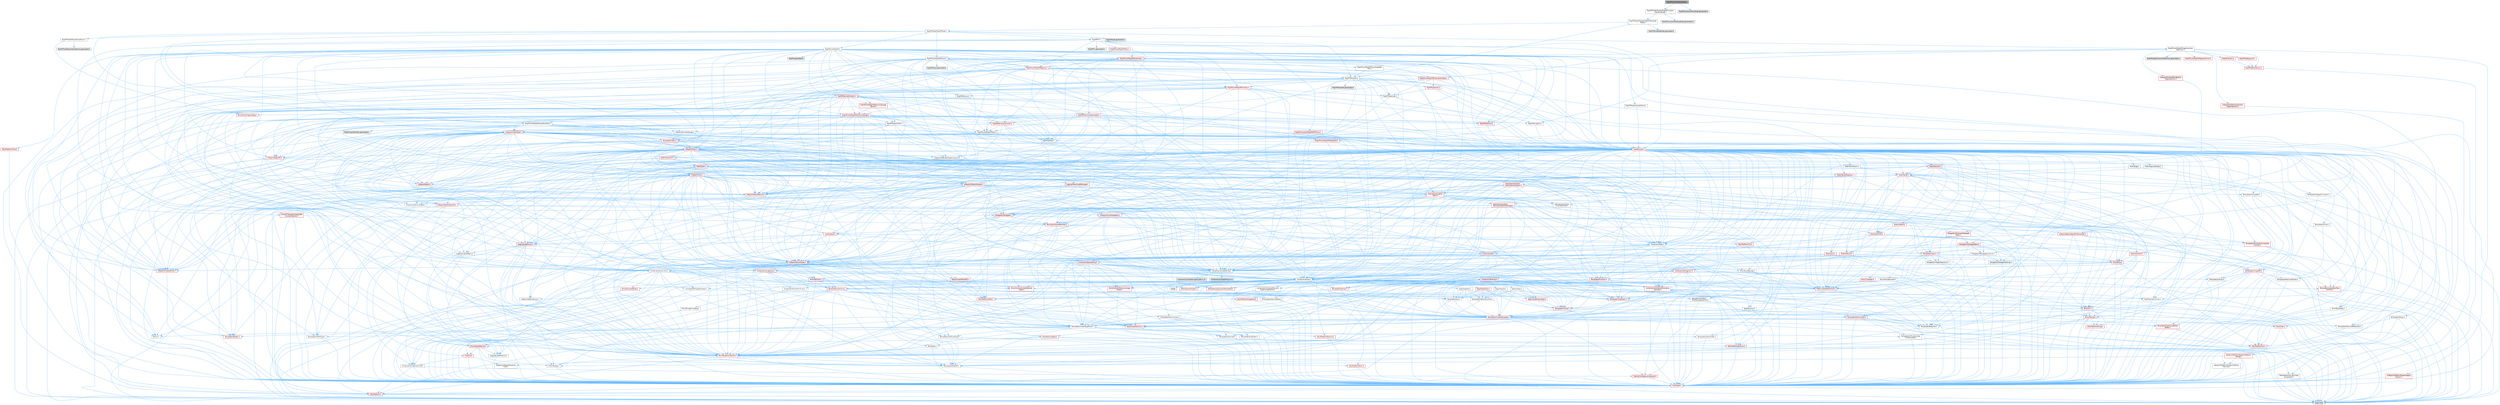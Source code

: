 digraph "RigVMFunctionEntryNode.h"
{
 // INTERACTIVE_SVG=YES
 // LATEX_PDF_SIZE
  bgcolor="transparent";
  edge [fontname=Helvetica,fontsize=10,labelfontname=Helvetica,labelfontsize=10];
  node [fontname=Helvetica,fontsize=10,shape=box,height=0.2,width=0.4];
  Node1 [id="Node000001",label="RigVMFunctionEntryNode.h",height=0.2,width=0.4,color="gray40", fillcolor="grey60", style="filled", fontcolor="black",tooltip=" "];
  Node1 -> Node2 [id="edge1_Node000001_Node000002",color="steelblue1",style="solid",tooltip=" "];
  Node2 [id="Node000002",label="RigVMModel/Nodes/RigVMFunction\lInterfaceNode.h",height=0.2,width=0.4,color="grey40", fillcolor="white", style="filled",URL="$dd/d44/RigVMFunctionInterfaceNode_8h.html",tooltip=" "];
  Node2 -> Node3 [id="edge2_Node000002_Node000003",color="steelblue1",style="solid",tooltip=" "];
  Node3 [id="Node000003",label="RigVMModel/Nodes/RigVMTemplate\lNode.h",height=0.2,width=0.4,color="grey40", fillcolor="white", style="filled",URL="$d3/d3f/RigVMTemplateNode_8h.html",tooltip=" "];
  Node3 -> Node4 [id="edge3_Node000003_Node000004",color="steelblue1",style="solid",tooltip=" "];
  Node4 [id="Node000004",label="RigVMModel/RigVMNode.h",height=0.2,width=0.4,color="grey40", fillcolor="white", style="filled",URL="$df/d31/RigVMNode_8h.html",tooltip=" "];
  Node4 -> Node5 [id="edge4_Node000004_Node000005",color="steelblue1",style="solid",tooltip=" "];
  Node5 [id="Node000005",label="RigVMPin.h",height=0.2,width=0.4,color="grey40", fillcolor="white", style="filled",URL="$d3/d56/RigVMPin_8h.html",tooltip=" "];
  Node5 -> Node6 [id="edge5_Node000005_Node000006",color="steelblue1",style="solid",tooltip=" "];
  Node6 [id="Node000006",label="CoreMinimal.h",height=0.2,width=0.4,color="red", fillcolor="#FFF0F0", style="filled",URL="$d7/d67/CoreMinimal_8h.html",tooltip=" "];
  Node6 -> Node7 [id="edge6_Node000006_Node000007",color="steelblue1",style="solid",tooltip=" "];
  Node7 [id="Node000007",label="CoreTypes.h",height=0.2,width=0.4,color="red", fillcolor="#FFF0F0", style="filled",URL="$dc/dec/CoreTypes_8h.html",tooltip=" "];
  Node7 -> Node8 [id="edge7_Node000007_Node000008",color="steelblue1",style="solid",tooltip=" "];
  Node8 [id="Node000008",label="HAL/Platform.h",height=0.2,width=0.4,color="red", fillcolor="#FFF0F0", style="filled",URL="$d9/dd0/Platform_8h.html",tooltip=" "];
  Node8 -> Node11 [id="edge8_Node000008_Node000011",color="steelblue1",style="solid",tooltip=" "];
  Node11 [id="Node000011",label="type_traits",height=0.2,width=0.4,color="grey60", fillcolor="#E0E0E0", style="filled",tooltip=" "];
  Node6 -> Node21 [id="edge9_Node000006_Node000021",color="steelblue1",style="solid",tooltip=" "];
  Node21 [id="Node000021",label="CoreFwd.h",height=0.2,width=0.4,color="red", fillcolor="#FFF0F0", style="filled",URL="$d1/d1e/CoreFwd_8h.html",tooltip=" "];
  Node21 -> Node7 [id="edge10_Node000021_Node000007",color="steelblue1",style="solid",tooltip=" "];
  Node21 -> Node22 [id="edge11_Node000021_Node000022",color="steelblue1",style="solid",tooltip=" "];
  Node22 [id="Node000022",label="Containers/ContainersFwd.h",height=0.2,width=0.4,color="grey40", fillcolor="white", style="filled",URL="$d4/d0a/ContainersFwd_8h.html",tooltip=" "];
  Node22 -> Node8 [id="edge12_Node000022_Node000008",color="steelblue1",style="solid",tooltip=" "];
  Node22 -> Node7 [id="edge13_Node000022_Node000007",color="steelblue1",style="solid",tooltip=" "];
  Node22 -> Node23 [id="edge14_Node000022_Node000023",color="steelblue1",style="solid",tooltip=" "];
  Node23 [id="Node000023",label="Traits/IsContiguousContainer.h",height=0.2,width=0.4,color="red", fillcolor="#FFF0F0", style="filled",URL="$d5/d3c/IsContiguousContainer_8h.html",tooltip=" "];
  Node23 -> Node7 [id="edge15_Node000023_Node000007",color="steelblue1",style="solid",tooltip=" "];
  Node21 -> Node27 [id="edge16_Node000021_Node000027",color="steelblue1",style="solid",tooltip=" "];
  Node27 [id="Node000027",label="UObject/UObjectHierarchy\lFwd.h",height=0.2,width=0.4,color="grey40", fillcolor="white", style="filled",URL="$d3/d13/UObjectHierarchyFwd_8h.html",tooltip=" "];
  Node6 -> Node27 [id="edge17_Node000006_Node000027",color="steelblue1",style="solid",tooltip=" "];
  Node6 -> Node22 [id="edge18_Node000006_Node000022",color="steelblue1",style="solid",tooltip=" "];
  Node6 -> Node28 [id="edge19_Node000006_Node000028",color="steelblue1",style="solid",tooltip=" "];
  Node28 [id="Node000028",label="Misc/VarArgs.h",height=0.2,width=0.4,color="grey40", fillcolor="white", style="filled",URL="$d5/d6f/VarArgs_8h.html",tooltip=" "];
  Node28 -> Node7 [id="edge20_Node000028_Node000007",color="steelblue1",style="solid",tooltip=" "];
  Node6 -> Node29 [id="edge21_Node000006_Node000029",color="steelblue1",style="solid",tooltip=" "];
  Node29 [id="Node000029",label="Logging/LogVerbosity.h",height=0.2,width=0.4,color="grey40", fillcolor="white", style="filled",URL="$d2/d8f/LogVerbosity_8h.html",tooltip=" "];
  Node29 -> Node7 [id="edge22_Node000029_Node000007",color="steelblue1",style="solid",tooltip=" "];
  Node6 -> Node30 [id="edge23_Node000006_Node000030",color="steelblue1",style="solid",tooltip=" "];
  Node30 [id="Node000030",label="Misc/OutputDevice.h",height=0.2,width=0.4,color="red", fillcolor="#FFF0F0", style="filled",URL="$d7/d32/OutputDevice_8h.html",tooltip=" "];
  Node30 -> Node21 [id="edge24_Node000030_Node000021",color="steelblue1",style="solid",tooltip=" "];
  Node30 -> Node7 [id="edge25_Node000030_Node000007",color="steelblue1",style="solid",tooltip=" "];
  Node30 -> Node29 [id="edge26_Node000030_Node000029",color="steelblue1",style="solid",tooltip=" "];
  Node30 -> Node28 [id="edge27_Node000030_Node000028",color="steelblue1",style="solid",tooltip=" "];
  Node6 -> Node36 [id="edge28_Node000006_Node000036",color="steelblue1",style="solid",tooltip=" "];
  Node36 [id="Node000036",label="HAL/PlatformCrt.h",height=0.2,width=0.4,color="red", fillcolor="#FFF0F0", style="filled",URL="$d8/d75/PlatformCrt_8h.html",tooltip=" "];
  Node6 -> Node46 [id="edge29_Node000006_Node000046",color="steelblue1",style="solid",tooltip=" "];
  Node46 [id="Node000046",label="HAL/PlatformMisc.h",height=0.2,width=0.4,color="red", fillcolor="#FFF0F0", style="filled",URL="$d0/df5/PlatformMisc_8h.html",tooltip=" "];
  Node46 -> Node7 [id="edge30_Node000046_Node000007",color="steelblue1",style="solid",tooltip=" "];
  Node6 -> Node65 [id="edge31_Node000006_Node000065",color="steelblue1",style="solid",tooltip=" "];
  Node65 [id="Node000065",label="Misc/AssertionMacros.h",height=0.2,width=0.4,color="red", fillcolor="#FFF0F0", style="filled",URL="$d0/dfa/AssertionMacros_8h.html",tooltip=" "];
  Node65 -> Node7 [id="edge32_Node000065_Node000007",color="steelblue1",style="solid",tooltip=" "];
  Node65 -> Node8 [id="edge33_Node000065_Node000008",color="steelblue1",style="solid",tooltip=" "];
  Node65 -> Node46 [id="edge34_Node000065_Node000046",color="steelblue1",style="solid",tooltip=" "];
  Node65 -> Node66 [id="edge35_Node000065_Node000066",color="steelblue1",style="solid",tooltip=" "];
  Node66 [id="Node000066",label="Templates/EnableIf.h",height=0.2,width=0.4,color="grey40", fillcolor="white", style="filled",URL="$d7/d60/EnableIf_8h.html",tooltip=" "];
  Node66 -> Node7 [id="edge36_Node000066_Node000007",color="steelblue1",style="solid",tooltip=" "];
  Node65 -> Node28 [id="edge37_Node000065_Node000028",color="steelblue1",style="solid",tooltip=" "];
  Node6 -> Node74 [id="edge38_Node000006_Node000074",color="steelblue1",style="solid",tooltip=" "];
  Node74 [id="Node000074",label="Templates/IsPointer.h",height=0.2,width=0.4,color="grey40", fillcolor="white", style="filled",URL="$d7/d05/IsPointer_8h.html",tooltip=" "];
  Node74 -> Node7 [id="edge39_Node000074_Node000007",color="steelblue1",style="solid",tooltip=" "];
  Node6 -> Node75 [id="edge40_Node000006_Node000075",color="steelblue1",style="solid",tooltip=" "];
  Node75 [id="Node000075",label="HAL/PlatformMemory.h",height=0.2,width=0.4,color="red", fillcolor="#FFF0F0", style="filled",URL="$de/d68/PlatformMemory_8h.html",tooltip=" "];
  Node75 -> Node7 [id="edge41_Node000075_Node000007",color="steelblue1",style="solid",tooltip=" "];
  Node6 -> Node58 [id="edge42_Node000006_Node000058",color="steelblue1",style="solid",tooltip=" "];
  Node58 [id="Node000058",label="HAL/PlatformAtomics.h",height=0.2,width=0.4,color="red", fillcolor="#FFF0F0", style="filled",URL="$d3/d36/PlatformAtomics_8h.html",tooltip=" "];
  Node58 -> Node7 [id="edge43_Node000058_Node000007",color="steelblue1",style="solid",tooltip=" "];
  Node6 -> Node80 [id="edge44_Node000006_Node000080",color="steelblue1",style="solid",tooltip=" "];
  Node80 [id="Node000080",label="Misc/Exec.h",height=0.2,width=0.4,color="grey40", fillcolor="white", style="filled",URL="$de/ddb/Exec_8h.html",tooltip=" "];
  Node80 -> Node7 [id="edge45_Node000080_Node000007",color="steelblue1",style="solid",tooltip=" "];
  Node80 -> Node65 [id="edge46_Node000080_Node000065",color="steelblue1",style="solid",tooltip=" "];
  Node6 -> Node81 [id="edge47_Node000006_Node000081",color="steelblue1",style="solid",tooltip=" "];
  Node81 [id="Node000081",label="HAL/MemoryBase.h",height=0.2,width=0.4,color="red", fillcolor="#FFF0F0", style="filled",URL="$d6/d9f/MemoryBase_8h.html",tooltip=" "];
  Node81 -> Node7 [id="edge48_Node000081_Node000007",color="steelblue1",style="solid",tooltip=" "];
  Node81 -> Node58 [id="edge49_Node000081_Node000058",color="steelblue1",style="solid",tooltip=" "];
  Node81 -> Node36 [id="edge50_Node000081_Node000036",color="steelblue1",style="solid",tooltip=" "];
  Node81 -> Node80 [id="edge51_Node000081_Node000080",color="steelblue1",style="solid",tooltip=" "];
  Node81 -> Node30 [id="edge52_Node000081_Node000030",color="steelblue1",style="solid",tooltip=" "];
  Node6 -> Node91 [id="edge53_Node000006_Node000091",color="steelblue1",style="solid",tooltip=" "];
  Node91 [id="Node000091",label="HAL/UnrealMemory.h",height=0.2,width=0.4,color="red", fillcolor="#FFF0F0", style="filled",URL="$d9/d96/UnrealMemory_8h.html",tooltip=" "];
  Node91 -> Node7 [id="edge54_Node000091_Node000007",color="steelblue1",style="solid",tooltip=" "];
  Node91 -> Node81 [id="edge55_Node000091_Node000081",color="steelblue1",style="solid",tooltip=" "];
  Node91 -> Node75 [id="edge56_Node000091_Node000075",color="steelblue1",style="solid",tooltip=" "];
  Node91 -> Node74 [id="edge57_Node000091_Node000074",color="steelblue1",style="solid",tooltip=" "];
  Node6 -> Node93 [id="edge58_Node000006_Node000093",color="steelblue1",style="solid",tooltip=" "];
  Node93 [id="Node000093",label="Templates/IsArithmetic.h",height=0.2,width=0.4,color="grey40", fillcolor="white", style="filled",URL="$d2/d5d/IsArithmetic_8h.html",tooltip=" "];
  Node93 -> Node7 [id="edge59_Node000093_Node000007",color="steelblue1",style="solid",tooltip=" "];
  Node6 -> Node87 [id="edge60_Node000006_Node000087",color="steelblue1",style="solid",tooltip=" "];
  Node87 [id="Node000087",label="Templates/AndOrNot.h",height=0.2,width=0.4,color="grey40", fillcolor="white", style="filled",URL="$db/d0a/AndOrNot_8h.html",tooltip=" "];
  Node87 -> Node7 [id="edge61_Node000087_Node000007",color="steelblue1",style="solid",tooltip=" "];
  Node6 -> Node94 [id="edge62_Node000006_Node000094",color="steelblue1",style="solid",tooltip=" "];
  Node94 [id="Node000094",label="Templates/IsPODType.h",height=0.2,width=0.4,color="grey40", fillcolor="white", style="filled",URL="$d7/db1/IsPODType_8h.html",tooltip=" "];
  Node94 -> Node7 [id="edge63_Node000094_Node000007",color="steelblue1",style="solid",tooltip=" "];
  Node6 -> Node95 [id="edge64_Node000006_Node000095",color="steelblue1",style="solid",tooltip=" "];
  Node95 [id="Node000095",label="Templates/IsUECoreType.h",height=0.2,width=0.4,color="grey40", fillcolor="white", style="filled",URL="$d1/db8/IsUECoreType_8h.html",tooltip=" "];
  Node95 -> Node7 [id="edge65_Node000095_Node000007",color="steelblue1",style="solid",tooltip=" "];
  Node95 -> Node11 [id="edge66_Node000095_Node000011",color="steelblue1",style="solid",tooltip=" "];
  Node6 -> Node88 [id="edge67_Node000006_Node000088",color="steelblue1",style="solid",tooltip=" "];
  Node88 [id="Node000088",label="Templates/IsTriviallyCopy\lConstructible.h",height=0.2,width=0.4,color="grey40", fillcolor="white", style="filled",URL="$d3/d78/IsTriviallyCopyConstructible_8h.html",tooltip=" "];
  Node88 -> Node7 [id="edge68_Node000088_Node000007",color="steelblue1",style="solid",tooltip=" "];
  Node88 -> Node11 [id="edge69_Node000088_Node000011",color="steelblue1",style="solid",tooltip=" "];
  Node6 -> Node96 [id="edge70_Node000006_Node000096",color="steelblue1",style="solid",tooltip=" "];
  Node96 [id="Node000096",label="Templates/UnrealTypeTraits.h",height=0.2,width=0.4,color="grey40", fillcolor="white", style="filled",URL="$d2/d2d/UnrealTypeTraits_8h.html",tooltip=" "];
  Node96 -> Node7 [id="edge71_Node000096_Node000007",color="steelblue1",style="solid",tooltip=" "];
  Node96 -> Node74 [id="edge72_Node000096_Node000074",color="steelblue1",style="solid",tooltip=" "];
  Node96 -> Node65 [id="edge73_Node000096_Node000065",color="steelblue1",style="solid",tooltip=" "];
  Node96 -> Node87 [id="edge74_Node000096_Node000087",color="steelblue1",style="solid",tooltip=" "];
  Node96 -> Node66 [id="edge75_Node000096_Node000066",color="steelblue1",style="solid",tooltip=" "];
  Node96 -> Node93 [id="edge76_Node000096_Node000093",color="steelblue1",style="solid",tooltip=" "];
  Node96 -> Node33 [id="edge77_Node000096_Node000033",color="steelblue1",style="solid",tooltip=" "];
  Node33 [id="Node000033",label="IsEnum.h",height=0.2,width=0.4,color="grey40", fillcolor="white", style="filled",URL="$d4/de5/IsEnum_8h.html",tooltip=" "];
  Node96 -> Node97 [id="edge78_Node000096_Node000097",color="steelblue1",style="solid",tooltip=" "];
  Node97 [id="Node000097",label="Templates/Models.h",height=0.2,width=0.4,color="red", fillcolor="#FFF0F0", style="filled",URL="$d3/d0c/Models_8h.html",tooltip=" "];
  Node96 -> Node94 [id="edge79_Node000096_Node000094",color="steelblue1",style="solid",tooltip=" "];
  Node96 -> Node95 [id="edge80_Node000096_Node000095",color="steelblue1",style="solid",tooltip=" "];
  Node96 -> Node88 [id="edge81_Node000096_Node000088",color="steelblue1",style="solid",tooltip=" "];
  Node6 -> Node66 [id="edge82_Node000006_Node000066",color="steelblue1",style="solid",tooltip=" "];
  Node6 -> Node98 [id="edge83_Node000006_Node000098",color="steelblue1",style="solid",tooltip=" "];
  Node98 [id="Node000098",label="Templates/RemoveReference.h",height=0.2,width=0.4,color="grey40", fillcolor="white", style="filled",URL="$da/dbe/RemoveReference_8h.html",tooltip=" "];
  Node98 -> Node7 [id="edge84_Node000098_Node000007",color="steelblue1",style="solid",tooltip=" "];
  Node6 -> Node99 [id="edge85_Node000006_Node000099",color="steelblue1",style="solid",tooltip=" "];
  Node99 [id="Node000099",label="Templates/IntegralConstant.h",height=0.2,width=0.4,color="grey40", fillcolor="white", style="filled",URL="$db/d1b/IntegralConstant_8h.html",tooltip=" "];
  Node99 -> Node7 [id="edge86_Node000099_Node000007",color="steelblue1",style="solid",tooltip=" "];
  Node6 -> Node100 [id="edge87_Node000006_Node000100",color="steelblue1",style="solid",tooltip=" "];
  Node100 [id="Node000100",label="Templates/IsClass.h",height=0.2,width=0.4,color="grey40", fillcolor="white", style="filled",URL="$db/dcb/IsClass_8h.html",tooltip=" "];
  Node100 -> Node7 [id="edge88_Node000100_Node000007",color="steelblue1",style="solid",tooltip=" "];
  Node6 -> Node101 [id="edge89_Node000006_Node000101",color="steelblue1",style="solid",tooltip=" "];
  Node101 [id="Node000101",label="Templates/TypeCompatible\lBytes.h",height=0.2,width=0.4,color="red", fillcolor="#FFF0F0", style="filled",URL="$df/d0a/TypeCompatibleBytes_8h.html",tooltip=" "];
  Node101 -> Node7 [id="edge90_Node000101_Node000007",color="steelblue1",style="solid",tooltip=" "];
  Node101 -> Node11 [id="edge91_Node000101_Node000011",color="steelblue1",style="solid",tooltip=" "];
  Node6 -> Node23 [id="edge92_Node000006_Node000023",color="steelblue1",style="solid",tooltip=" "];
  Node6 -> Node102 [id="edge93_Node000006_Node000102",color="steelblue1",style="solid",tooltip=" "];
  Node102 [id="Node000102",label="Templates/UnrealTemplate.h",height=0.2,width=0.4,color="red", fillcolor="#FFF0F0", style="filled",URL="$d4/d24/UnrealTemplate_8h.html",tooltip=" "];
  Node102 -> Node7 [id="edge94_Node000102_Node000007",color="steelblue1",style="solid",tooltip=" "];
  Node102 -> Node74 [id="edge95_Node000102_Node000074",color="steelblue1",style="solid",tooltip=" "];
  Node102 -> Node91 [id="edge96_Node000102_Node000091",color="steelblue1",style="solid",tooltip=" "];
  Node102 -> Node96 [id="edge97_Node000102_Node000096",color="steelblue1",style="solid",tooltip=" "];
  Node102 -> Node98 [id="edge98_Node000102_Node000098",color="steelblue1",style="solid",tooltip=" "];
  Node102 -> Node68 [id="edge99_Node000102_Node000068",color="steelblue1",style="solid",tooltip=" "];
  Node68 [id="Node000068",label="Templates/Requires.h",height=0.2,width=0.4,color="grey40", fillcolor="white", style="filled",URL="$dc/d96/Requires_8h.html",tooltip=" "];
  Node68 -> Node66 [id="edge100_Node000068_Node000066",color="steelblue1",style="solid",tooltip=" "];
  Node68 -> Node11 [id="edge101_Node000068_Node000011",color="steelblue1",style="solid",tooltip=" "];
  Node102 -> Node101 [id="edge102_Node000102_Node000101",color="steelblue1",style="solid",tooltip=" "];
  Node102 -> Node23 [id="edge103_Node000102_Node000023",color="steelblue1",style="solid",tooltip=" "];
  Node102 -> Node11 [id="edge104_Node000102_Node000011",color="steelblue1",style="solid",tooltip=" "];
  Node6 -> Node51 [id="edge105_Node000006_Node000051",color="steelblue1",style="solid",tooltip=" "];
  Node51 [id="Node000051",label="Math/NumericLimits.h",height=0.2,width=0.4,color="grey40", fillcolor="white", style="filled",URL="$df/d1b/NumericLimits_8h.html",tooltip=" "];
  Node51 -> Node7 [id="edge106_Node000051_Node000007",color="steelblue1",style="solid",tooltip=" "];
  Node6 -> Node106 [id="edge107_Node000006_Node000106",color="steelblue1",style="solid",tooltip=" "];
  Node106 [id="Node000106",label="HAL/PlatformMath.h",height=0.2,width=0.4,color="red", fillcolor="#FFF0F0", style="filled",URL="$dc/d53/PlatformMath_8h.html",tooltip=" "];
  Node106 -> Node7 [id="edge108_Node000106_Node000007",color="steelblue1",style="solid",tooltip=" "];
  Node6 -> Node89 [id="edge109_Node000006_Node000089",color="steelblue1",style="solid",tooltip=" "];
  Node89 [id="Node000089",label="Templates/IsTriviallyCopy\lAssignable.h",height=0.2,width=0.4,color="grey40", fillcolor="white", style="filled",URL="$d2/df2/IsTriviallyCopyAssignable_8h.html",tooltip=" "];
  Node89 -> Node7 [id="edge110_Node000089_Node000007",color="steelblue1",style="solid",tooltip=" "];
  Node89 -> Node11 [id="edge111_Node000089_Node000011",color="steelblue1",style="solid",tooltip=" "];
  Node6 -> Node114 [id="edge112_Node000006_Node000114",color="steelblue1",style="solid",tooltip=" "];
  Node114 [id="Node000114",label="Templates/MemoryOps.h",height=0.2,width=0.4,color="red", fillcolor="#FFF0F0", style="filled",URL="$db/dea/MemoryOps_8h.html",tooltip=" "];
  Node114 -> Node7 [id="edge113_Node000114_Node000007",color="steelblue1",style="solid",tooltip=" "];
  Node114 -> Node91 [id="edge114_Node000114_Node000091",color="steelblue1",style="solid",tooltip=" "];
  Node114 -> Node89 [id="edge115_Node000114_Node000089",color="steelblue1",style="solid",tooltip=" "];
  Node114 -> Node88 [id="edge116_Node000114_Node000088",color="steelblue1",style="solid",tooltip=" "];
  Node114 -> Node68 [id="edge117_Node000114_Node000068",color="steelblue1",style="solid",tooltip=" "];
  Node114 -> Node96 [id="edge118_Node000114_Node000096",color="steelblue1",style="solid",tooltip=" "];
  Node114 -> Node11 [id="edge119_Node000114_Node000011",color="steelblue1",style="solid",tooltip=" "];
  Node6 -> Node115 [id="edge120_Node000006_Node000115",color="steelblue1",style="solid",tooltip=" "];
  Node115 [id="Node000115",label="Containers/ContainerAllocation\lPolicies.h",height=0.2,width=0.4,color="red", fillcolor="#FFF0F0", style="filled",URL="$d7/dff/ContainerAllocationPolicies_8h.html",tooltip=" "];
  Node115 -> Node7 [id="edge121_Node000115_Node000007",color="steelblue1",style="solid",tooltip=" "];
  Node115 -> Node115 [id="edge122_Node000115_Node000115",color="steelblue1",style="solid",tooltip=" "];
  Node115 -> Node106 [id="edge123_Node000115_Node000106",color="steelblue1",style="solid",tooltip=" "];
  Node115 -> Node91 [id="edge124_Node000115_Node000091",color="steelblue1",style="solid",tooltip=" "];
  Node115 -> Node51 [id="edge125_Node000115_Node000051",color="steelblue1",style="solid",tooltip=" "];
  Node115 -> Node65 [id="edge126_Node000115_Node000065",color="steelblue1",style="solid",tooltip=" "];
  Node115 -> Node114 [id="edge127_Node000115_Node000114",color="steelblue1",style="solid",tooltip=" "];
  Node115 -> Node101 [id="edge128_Node000115_Node000101",color="steelblue1",style="solid",tooltip=" "];
  Node115 -> Node11 [id="edge129_Node000115_Node000011",color="steelblue1",style="solid",tooltip=" "];
  Node6 -> Node118 [id="edge130_Node000006_Node000118",color="steelblue1",style="solid",tooltip=" "];
  Node118 [id="Node000118",label="Templates/IsEnumClass.h",height=0.2,width=0.4,color="grey40", fillcolor="white", style="filled",URL="$d7/d15/IsEnumClass_8h.html",tooltip=" "];
  Node118 -> Node7 [id="edge131_Node000118_Node000007",color="steelblue1",style="solid",tooltip=" "];
  Node118 -> Node87 [id="edge132_Node000118_Node000087",color="steelblue1",style="solid",tooltip=" "];
  Node6 -> Node119 [id="edge133_Node000006_Node000119",color="steelblue1",style="solid",tooltip=" "];
  Node119 [id="Node000119",label="HAL/PlatformProperties.h",height=0.2,width=0.4,color="red", fillcolor="#FFF0F0", style="filled",URL="$d9/db0/PlatformProperties_8h.html",tooltip=" "];
  Node119 -> Node7 [id="edge134_Node000119_Node000007",color="steelblue1",style="solid",tooltip=" "];
  Node6 -> Node122 [id="edge135_Node000006_Node000122",color="steelblue1",style="solid",tooltip=" "];
  Node122 [id="Node000122",label="Misc/EngineVersionBase.h",height=0.2,width=0.4,color="grey40", fillcolor="white", style="filled",URL="$d5/d2b/EngineVersionBase_8h.html",tooltip=" "];
  Node122 -> Node7 [id="edge136_Node000122_Node000007",color="steelblue1",style="solid",tooltip=" "];
  Node6 -> Node123 [id="edge137_Node000006_Node000123",color="steelblue1",style="solid",tooltip=" "];
  Node123 [id="Node000123",label="Internationalization\l/TextNamespaceFwd.h",height=0.2,width=0.4,color="grey40", fillcolor="white", style="filled",URL="$d8/d97/TextNamespaceFwd_8h.html",tooltip=" "];
  Node123 -> Node7 [id="edge138_Node000123_Node000007",color="steelblue1",style="solid",tooltip=" "];
  Node6 -> Node124 [id="edge139_Node000006_Node000124",color="steelblue1",style="solid",tooltip=" "];
  Node124 [id="Node000124",label="Serialization/Archive.h",height=0.2,width=0.4,color="red", fillcolor="#FFF0F0", style="filled",URL="$d7/d3b/Archive_8h.html",tooltip=" "];
  Node124 -> Node21 [id="edge140_Node000124_Node000021",color="steelblue1",style="solid",tooltip=" "];
  Node124 -> Node7 [id="edge141_Node000124_Node000007",color="steelblue1",style="solid",tooltip=" "];
  Node124 -> Node119 [id="edge142_Node000124_Node000119",color="steelblue1",style="solid",tooltip=" "];
  Node124 -> Node123 [id="edge143_Node000124_Node000123",color="steelblue1",style="solid",tooltip=" "];
  Node124 -> Node65 [id="edge144_Node000124_Node000065",color="steelblue1",style="solid",tooltip=" "];
  Node124 -> Node122 [id="edge145_Node000124_Node000122",color="steelblue1",style="solid",tooltip=" "];
  Node124 -> Node28 [id="edge146_Node000124_Node000028",color="steelblue1",style="solid",tooltip=" "];
  Node124 -> Node66 [id="edge147_Node000124_Node000066",color="steelblue1",style="solid",tooltip=" "];
  Node124 -> Node118 [id="edge148_Node000124_Node000118",color="steelblue1",style="solid",tooltip=" "];
  Node124 -> Node102 [id="edge149_Node000124_Node000102",color="steelblue1",style="solid",tooltip=" "];
  Node124 -> Node127 [id="edge150_Node000124_Node000127",color="steelblue1",style="solid",tooltip=" "];
  Node127 [id="Node000127",label="UObject/ObjectVersion.h",height=0.2,width=0.4,color="grey40", fillcolor="white", style="filled",URL="$da/d63/ObjectVersion_8h.html",tooltip=" "];
  Node127 -> Node7 [id="edge151_Node000127_Node000007",color="steelblue1",style="solid",tooltip=" "];
  Node6 -> Node128 [id="edge152_Node000006_Node000128",color="steelblue1",style="solid",tooltip=" "];
  Node128 [id="Node000128",label="Templates/Less.h",height=0.2,width=0.4,color="grey40", fillcolor="white", style="filled",URL="$de/dc8/Less_8h.html",tooltip=" "];
  Node128 -> Node7 [id="edge153_Node000128_Node000007",color="steelblue1",style="solid",tooltip=" "];
  Node128 -> Node102 [id="edge154_Node000128_Node000102",color="steelblue1",style="solid",tooltip=" "];
  Node6 -> Node129 [id="edge155_Node000006_Node000129",color="steelblue1",style="solid",tooltip=" "];
  Node129 [id="Node000129",label="Templates/Sorting.h",height=0.2,width=0.4,color="red", fillcolor="#FFF0F0", style="filled",URL="$d3/d9e/Sorting_8h.html",tooltip=" "];
  Node129 -> Node7 [id="edge156_Node000129_Node000007",color="steelblue1",style="solid",tooltip=" "];
  Node129 -> Node106 [id="edge157_Node000129_Node000106",color="steelblue1",style="solid",tooltip=" "];
  Node129 -> Node128 [id="edge158_Node000129_Node000128",color="steelblue1",style="solid",tooltip=" "];
  Node6 -> Node140 [id="edge159_Node000006_Node000140",color="steelblue1",style="solid",tooltip=" "];
  Node140 [id="Node000140",label="Misc/Char.h",height=0.2,width=0.4,color="red", fillcolor="#FFF0F0", style="filled",URL="$d0/d58/Char_8h.html",tooltip=" "];
  Node140 -> Node7 [id="edge160_Node000140_Node000007",color="steelblue1",style="solid",tooltip=" "];
  Node140 -> Node11 [id="edge161_Node000140_Node000011",color="steelblue1",style="solid",tooltip=" "];
  Node6 -> Node143 [id="edge162_Node000006_Node000143",color="steelblue1",style="solid",tooltip=" "];
  Node143 [id="Node000143",label="GenericPlatform/GenericPlatform\lStricmp.h",height=0.2,width=0.4,color="grey40", fillcolor="white", style="filled",URL="$d2/d86/GenericPlatformStricmp_8h.html",tooltip=" "];
  Node143 -> Node7 [id="edge163_Node000143_Node000007",color="steelblue1",style="solid",tooltip=" "];
  Node6 -> Node144 [id="edge164_Node000006_Node000144",color="steelblue1",style="solid",tooltip=" "];
  Node144 [id="Node000144",label="GenericPlatform/GenericPlatform\lString.h",height=0.2,width=0.4,color="red", fillcolor="#FFF0F0", style="filled",URL="$dd/d20/GenericPlatformString_8h.html",tooltip=" "];
  Node144 -> Node7 [id="edge165_Node000144_Node000007",color="steelblue1",style="solid",tooltip=" "];
  Node144 -> Node143 [id="edge166_Node000144_Node000143",color="steelblue1",style="solid",tooltip=" "];
  Node144 -> Node66 [id="edge167_Node000144_Node000066",color="steelblue1",style="solid",tooltip=" "];
  Node144 -> Node11 [id="edge168_Node000144_Node000011",color="steelblue1",style="solid",tooltip=" "];
  Node6 -> Node77 [id="edge169_Node000006_Node000077",color="steelblue1",style="solid",tooltip=" "];
  Node77 [id="Node000077",label="HAL/PlatformString.h",height=0.2,width=0.4,color="red", fillcolor="#FFF0F0", style="filled",URL="$db/db5/PlatformString_8h.html",tooltip=" "];
  Node77 -> Node7 [id="edge170_Node000077_Node000007",color="steelblue1",style="solid",tooltip=" "];
  Node6 -> Node147 [id="edge171_Node000006_Node000147",color="steelblue1",style="solid",tooltip=" "];
  Node147 [id="Node000147",label="Misc/CString.h",height=0.2,width=0.4,color="red", fillcolor="#FFF0F0", style="filled",URL="$d2/d49/CString_8h.html",tooltip=" "];
  Node147 -> Node7 [id="edge172_Node000147_Node000007",color="steelblue1",style="solid",tooltip=" "];
  Node147 -> Node36 [id="edge173_Node000147_Node000036",color="steelblue1",style="solid",tooltip=" "];
  Node147 -> Node77 [id="edge174_Node000147_Node000077",color="steelblue1",style="solid",tooltip=" "];
  Node147 -> Node65 [id="edge175_Node000147_Node000065",color="steelblue1",style="solid",tooltip=" "];
  Node147 -> Node140 [id="edge176_Node000147_Node000140",color="steelblue1",style="solid",tooltip=" "];
  Node147 -> Node28 [id="edge177_Node000147_Node000028",color="steelblue1",style="solid",tooltip=" "];
  Node6 -> Node148 [id="edge178_Node000006_Node000148",color="steelblue1",style="solid",tooltip=" "];
  Node148 [id="Node000148",label="Misc/Crc.h",height=0.2,width=0.4,color="red", fillcolor="#FFF0F0", style="filled",URL="$d4/dd2/Crc_8h.html",tooltip=" "];
  Node148 -> Node7 [id="edge179_Node000148_Node000007",color="steelblue1",style="solid",tooltip=" "];
  Node148 -> Node77 [id="edge180_Node000148_Node000077",color="steelblue1",style="solid",tooltip=" "];
  Node148 -> Node65 [id="edge181_Node000148_Node000065",color="steelblue1",style="solid",tooltip=" "];
  Node148 -> Node147 [id="edge182_Node000148_Node000147",color="steelblue1",style="solid",tooltip=" "];
  Node148 -> Node140 [id="edge183_Node000148_Node000140",color="steelblue1",style="solid",tooltip=" "];
  Node148 -> Node96 [id="edge184_Node000148_Node000096",color="steelblue1",style="solid",tooltip=" "];
  Node6 -> Node139 [id="edge185_Node000006_Node000139",color="steelblue1",style="solid",tooltip=" "];
  Node139 [id="Node000139",label="Math/UnrealMathUtility.h",height=0.2,width=0.4,color="red", fillcolor="#FFF0F0", style="filled",URL="$db/db8/UnrealMathUtility_8h.html",tooltip=" "];
  Node139 -> Node7 [id="edge186_Node000139_Node000007",color="steelblue1",style="solid",tooltip=" "];
  Node139 -> Node65 [id="edge187_Node000139_Node000065",color="steelblue1",style="solid",tooltip=" "];
  Node139 -> Node106 [id="edge188_Node000139_Node000106",color="steelblue1",style="solid",tooltip=" "];
  Node139 -> Node68 [id="edge189_Node000139_Node000068",color="steelblue1",style="solid",tooltip=" "];
  Node6 -> Node149 [id="edge190_Node000006_Node000149",color="steelblue1",style="solid",tooltip=" "];
  Node149 [id="Node000149",label="Containers/UnrealString.h",height=0.2,width=0.4,color="grey40", fillcolor="white", style="filled",URL="$d5/dba/UnrealString_8h.html",tooltip=" "];
  Node149 -> Node150 [id="edge191_Node000149_Node000150",color="steelblue1",style="solid",tooltip=" "];
  Node150 [id="Node000150",label="Containers/UnrealStringIncludes.h.inl",height=0.2,width=0.4,color="grey60", fillcolor="#E0E0E0", style="filled",tooltip=" "];
  Node149 -> Node151 [id="edge192_Node000149_Node000151",color="steelblue1",style="solid",tooltip=" "];
  Node151 [id="Node000151",label="Containers/UnrealString.h.inl",height=0.2,width=0.4,color="grey60", fillcolor="#E0E0E0", style="filled",tooltip=" "];
  Node149 -> Node152 [id="edge193_Node000149_Node000152",color="steelblue1",style="solid",tooltip=" "];
  Node152 [id="Node000152",label="Misc/StringFormatArg.h",height=0.2,width=0.4,color="grey40", fillcolor="white", style="filled",URL="$d2/d16/StringFormatArg_8h.html",tooltip=" "];
  Node152 -> Node22 [id="edge194_Node000152_Node000022",color="steelblue1",style="solid",tooltip=" "];
  Node6 -> Node153 [id="edge195_Node000006_Node000153",color="steelblue1",style="solid",tooltip=" "];
  Node153 [id="Node000153",label="Containers/Array.h",height=0.2,width=0.4,color="grey40", fillcolor="white", style="filled",URL="$df/dd0/Array_8h.html",tooltip=" "];
  Node153 -> Node7 [id="edge196_Node000153_Node000007",color="steelblue1",style="solid",tooltip=" "];
  Node153 -> Node65 [id="edge197_Node000153_Node000065",color="steelblue1",style="solid",tooltip=" "];
  Node153 -> Node154 [id="edge198_Node000153_Node000154",color="steelblue1",style="solid",tooltip=" "];
  Node154 [id="Node000154",label="Misc/IntrusiveUnsetOptional\lState.h",height=0.2,width=0.4,color="red", fillcolor="#FFF0F0", style="filled",URL="$d2/d0a/IntrusiveUnsetOptionalState_8h.html",tooltip=" "];
  Node153 -> Node156 [id="edge199_Node000153_Node000156",color="steelblue1",style="solid",tooltip=" "];
  Node156 [id="Node000156",label="Misc/ReverseIterate.h",height=0.2,width=0.4,color="red", fillcolor="#FFF0F0", style="filled",URL="$db/de3/ReverseIterate_8h.html",tooltip=" "];
  Node156 -> Node8 [id="edge200_Node000156_Node000008",color="steelblue1",style="solid",tooltip=" "];
  Node153 -> Node91 [id="edge201_Node000153_Node000091",color="steelblue1",style="solid",tooltip=" "];
  Node153 -> Node96 [id="edge202_Node000153_Node000096",color="steelblue1",style="solid",tooltip=" "];
  Node153 -> Node102 [id="edge203_Node000153_Node000102",color="steelblue1",style="solid",tooltip=" "];
  Node153 -> Node158 [id="edge204_Node000153_Node000158",color="steelblue1",style="solid",tooltip=" "];
  Node158 [id="Node000158",label="Containers/AllowShrinking.h",height=0.2,width=0.4,color="grey40", fillcolor="white", style="filled",URL="$d7/d1a/AllowShrinking_8h.html",tooltip=" "];
  Node158 -> Node7 [id="edge205_Node000158_Node000007",color="steelblue1",style="solid",tooltip=" "];
  Node153 -> Node115 [id="edge206_Node000153_Node000115",color="steelblue1",style="solid",tooltip=" "];
  Node153 -> Node159 [id="edge207_Node000153_Node000159",color="steelblue1",style="solid",tooltip=" "];
  Node159 [id="Node000159",label="Containers/ContainerElement\lTypeCompatibility.h",height=0.2,width=0.4,color="grey40", fillcolor="white", style="filled",URL="$df/ddf/ContainerElementTypeCompatibility_8h.html",tooltip=" "];
  Node159 -> Node7 [id="edge208_Node000159_Node000007",color="steelblue1",style="solid",tooltip=" "];
  Node159 -> Node96 [id="edge209_Node000159_Node000096",color="steelblue1",style="solid",tooltip=" "];
  Node153 -> Node124 [id="edge210_Node000153_Node000124",color="steelblue1",style="solid",tooltip=" "];
  Node153 -> Node160 [id="edge211_Node000153_Node000160",color="steelblue1",style="solid",tooltip=" "];
  Node160 [id="Node000160",label="Serialization/MemoryImage\lWriter.h",height=0.2,width=0.4,color="red", fillcolor="#FFF0F0", style="filled",URL="$d0/d08/MemoryImageWriter_8h.html",tooltip=" "];
  Node160 -> Node7 [id="edge212_Node000160_Node000007",color="steelblue1",style="solid",tooltip=" "];
  Node153 -> Node169 [id="edge213_Node000153_Node000169",color="steelblue1",style="solid",tooltip=" "];
  Node169 [id="Node000169",label="Algo/Heapify.h",height=0.2,width=0.4,color="grey40", fillcolor="white", style="filled",URL="$d0/d2a/Heapify_8h.html",tooltip=" "];
  Node169 -> Node136 [id="edge214_Node000169_Node000136",color="steelblue1",style="solid",tooltip=" "];
  Node136 [id="Node000136",label="Algo/Impl/BinaryHeap.h",height=0.2,width=0.4,color="red", fillcolor="#FFF0F0", style="filled",URL="$d7/da3/Algo_2Impl_2BinaryHeap_8h.html",tooltip=" "];
  Node136 -> Node132 [id="edge215_Node000136_Node000132",color="steelblue1",style="solid",tooltip=" "];
  Node132 [id="Node000132",label="Templates/Invoke.h",height=0.2,width=0.4,color="red", fillcolor="#FFF0F0", style="filled",URL="$d7/deb/Invoke_8h.html",tooltip=" "];
  Node132 -> Node7 [id="edge216_Node000132_Node000007",color="steelblue1",style="solid",tooltip=" "];
  Node132 -> Node102 [id="edge217_Node000132_Node000102",color="steelblue1",style="solid",tooltip=" "];
  Node132 -> Node11 [id="edge218_Node000132_Node000011",color="steelblue1",style="solid",tooltip=" "];
  Node136 -> Node11 [id="edge219_Node000136_Node000011",color="steelblue1",style="solid",tooltip=" "];
  Node169 -> Node131 [id="edge220_Node000169_Node000131",color="steelblue1",style="solid",tooltip=" "];
  Node131 [id="Node000131",label="Templates/IdentityFunctor.h",height=0.2,width=0.4,color="grey40", fillcolor="white", style="filled",URL="$d7/d2e/IdentityFunctor_8h.html",tooltip=" "];
  Node131 -> Node8 [id="edge221_Node000131_Node000008",color="steelblue1",style="solid",tooltip=" "];
  Node169 -> Node132 [id="edge222_Node000169_Node000132",color="steelblue1",style="solid",tooltip=" "];
  Node169 -> Node128 [id="edge223_Node000169_Node000128",color="steelblue1",style="solid",tooltip=" "];
  Node169 -> Node102 [id="edge224_Node000169_Node000102",color="steelblue1",style="solid",tooltip=" "];
  Node153 -> Node170 [id="edge225_Node000153_Node000170",color="steelblue1",style="solid",tooltip=" "];
  Node170 [id="Node000170",label="Algo/HeapSort.h",height=0.2,width=0.4,color="grey40", fillcolor="white", style="filled",URL="$d3/d92/HeapSort_8h.html",tooltip=" "];
  Node170 -> Node136 [id="edge226_Node000170_Node000136",color="steelblue1",style="solid",tooltip=" "];
  Node170 -> Node131 [id="edge227_Node000170_Node000131",color="steelblue1",style="solid",tooltip=" "];
  Node170 -> Node128 [id="edge228_Node000170_Node000128",color="steelblue1",style="solid",tooltip=" "];
  Node170 -> Node102 [id="edge229_Node000170_Node000102",color="steelblue1",style="solid",tooltip=" "];
  Node153 -> Node171 [id="edge230_Node000153_Node000171",color="steelblue1",style="solid",tooltip=" "];
  Node171 [id="Node000171",label="Algo/IsHeap.h",height=0.2,width=0.4,color="grey40", fillcolor="white", style="filled",URL="$de/d32/IsHeap_8h.html",tooltip=" "];
  Node171 -> Node136 [id="edge231_Node000171_Node000136",color="steelblue1",style="solid",tooltip=" "];
  Node171 -> Node131 [id="edge232_Node000171_Node000131",color="steelblue1",style="solid",tooltip=" "];
  Node171 -> Node132 [id="edge233_Node000171_Node000132",color="steelblue1",style="solid",tooltip=" "];
  Node171 -> Node128 [id="edge234_Node000171_Node000128",color="steelblue1",style="solid",tooltip=" "];
  Node171 -> Node102 [id="edge235_Node000171_Node000102",color="steelblue1",style="solid",tooltip=" "];
  Node153 -> Node136 [id="edge236_Node000153_Node000136",color="steelblue1",style="solid",tooltip=" "];
  Node153 -> Node172 [id="edge237_Node000153_Node000172",color="steelblue1",style="solid",tooltip=" "];
  Node172 [id="Node000172",label="Algo/StableSort.h",height=0.2,width=0.4,color="red", fillcolor="#FFF0F0", style="filled",URL="$d7/d3c/StableSort_8h.html",tooltip=" "];
  Node172 -> Node131 [id="edge238_Node000172_Node000131",color="steelblue1",style="solid",tooltip=" "];
  Node172 -> Node132 [id="edge239_Node000172_Node000132",color="steelblue1",style="solid",tooltip=" "];
  Node172 -> Node128 [id="edge240_Node000172_Node000128",color="steelblue1",style="solid",tooltip=" "];
  Node172 -> Node102 [id="edge241_Node000172_Node000102",color="steelblue1",style="solid",tooltip=" "];
  Node153 -> Node174 [id="edge242_Node000153_Node000174",color="steelblue1",style="solid",tooltip=" "];
  Node174 [id="Node000174",label="Concepts/GetTypeHashable.h",height=0.2,width=0.4,color="grey40", fillcolor="white", style="filled",URL="$d3/da2/GetTypeHashable_8h.html",tooltip=" "];
  Node174 -> Node7 [id="edge243_Node000174_Node000007",color="steelblue1",style="solid",tooltip=" "];
  Node174 -> Node165 [id="edge244_Node000174_Node000165",color="steelblue1",style="solid",tooltip=" "];
  Node165 [id="Node000165",label="Templates/TypeHash.h",height=0.2,width=0.4,color="red", fillcolor="#FFF0F0", style="filled",URL="$d1/d62/TypeHash_8h.html",tooltip=" "];
  Node165 -> Node7 [id="edge245_Node000165_Node000007",color="steelblue1",style="solid",tooltip=" "];
  Node165 -> Node68 [id="edge246_Node000165_Node000068",color="steelblue1",style="solid",tooltip=" "];
  Node165 -> Node148 [id="edge247_Node000165_Node000148",color="steelblue1",style="solid",tooltip=" "];
  Node165 -> Node11 [id="edge248_Node000165_Node000011",color="steelblue1",style="solid",tooltip=" "];
  Node153 -> Node131 [id="edge249_Node000153_Node000131",color="steelblue1",style="solid",tooltip=" "];
  Node153 -> Node132 [id="edge250_Node000153_Node000132",color="steelblue1",style="solid",tooltip=" "];
  Node153 -> Node128 [id="edge251_Node000153_Node000128",color="steelblue1",style="solid",tooltip=" "];
  Node153 -> Node175 [id="edge252_Node000153_Node000175",color="steelblue1",style="solid",tooltip=" "];
  Node175 [id="Node000175",label="Templates/LosesQualifiers\lFromTo.h",height=0.2,width=0.4,color="red", fillcolor="#FFF0F0", style="filled",URL="$d2/db3/LosesQualifiersFromTo_8h.html",tooltip=" "];
  Node175 -> Node11 [id="edge253_Node000175_Node000011",color="steelblue1",style="solid",tooltip=" "];
  Node153 -> Node68 [id="edge254_Node000153_Node000068",color="steelblue1",style="solid",tooltip=" "];
  Node153 -> Node129 [id="edge255_Node000153_Node000129",color="steelblue1",style="solid",tooltip=" "];
  Node153 -> Node176 [id="edge256_Node000153_Node000176",color="steelblue1",style="solid",tooltip=" "];
  Node176 [id="Node000176",label="Templates/AlignmentTemplates.h",height=0.2,width=0.4,color="red", fillcolor="#FFF0F0", style="filled",URL="$dd/d32/AlignmentTemplates_8h.html",tooltip=" "];
  Node176 -> Node7 [id="edge257_Node000176_Node000007",color="steelblue1",style="solid",tooltip=" "];
  Node176 -> Node74 [id="edge258_Node000176_Node000074",color="steelblue1",style="solid",tooltip=" "];
  Node153 -> Node49 [id="edge259_Node000153_Node000049",color="steelblue1",style="solid",tooltip=" "];
  Node49 [id="Node000049",label="Traits/ElementType.h",height=0.2,width=0.4,color="red", fillcolor="#FFF0F0", style="filled",URL="$d5/d4f/ElementType_8h.html",tooltip=" "];
  Node49 -> Node8 [id="edge260_Node000049_Node000008",color="steelblue1",style="solid",tooltip=" "];
  Node49 -> Node11 [id="edge261_Node000049_Node000011",color="steelblue1",style="solid",tooltip=" "];
  Node153 -> Node112 [id="edge262_Node000153_Node000112",color="steelblue1",style="solid",tooltip=" "];
  Node112 [id="Node000112",label="limits",height=0.2,width=0.4,color="grey60", fillcolor="#E0E0E0", style="filled",tooltip=" "];
  Node153 -> Node11 [id="edge263_Node000153_Node000011",color="steelblue1",style="solid",tooltip=" "];
  Node6 -> Node177 [id="edge264_Node000006_Node000177",color="steelblue1",style="solid",tooltip=" "];
  Node177 [id="Node000177",label="Misc/FrameNumber.h",height=0.2,width=0.4,color="grey40", fillcolor="white", style="filled",URL="$dd/dbd/FrameNumber_8h.html",tooltip=" "];
  Node177 -> Node7 [id="edge265_Node000177_Node000007",color="steelblue1",style="solid",tooltip=" "];
  Node177 -> Node51 [id="edge266_Node000177_Node000051",color="steelblue1",style="solid",tooltip=" "];
  Node177 -> Node139 [id="edge267_Node000177_Node000139",color="steelblue1",style="solid",tooltip=" "];
  Node177 -> Node66 [id="edge268_Node000177_Node000066",color="steelblue1",style="solid",tooltip=" "];
  Node177 -> Node96 [id="edge269_Node000177_Node000096",color="steelblue1",style="solid",tooltip=" "];
  Node6 -> Node178 [id="edge270_Node000006_Node000178",color="steelblue1",style="solid",tooltip=" "];
  Node178 [id="Node000178",label="Misc/Timespan.h",height=0.2,width=0.4,color="red", fillcolor="#FFF0F0", style="filled",URL="$da/dd9/Timespan_8h.html",tooltip=" "];
  Node178 -> Node7 [id="edge271_Node000178_Node000007",color="steelblue1",style="solid",tooltip=" "];
  Node178 -> Node139 [id="edge272_Node000178_Node000139",color="steelblue1",style="solid",tooltip=" "];
  Node178 -> Node65 [id="edge273_Node000178_Node000065",color="steelblue1",style="solid",tooltip=" "];
  Node6 -> Node180 [id="edge274_Node000006_Node000180",color="steelblue1",style="solid",tooltip=" "];
  Node180 [id="Node000180",label="Containers/StringConv.h",height=0.2,width=0.4,color="red", fillcolor="#FFF0F0", style="filled",URL="$d3/ddf/StringConv_8h.html",tooltip=" "];
  Node180 -> Node7 [id="edge275_Node000180_Node000007",color="steelblue1",style="solid",tooltip=" "];
  Node180 -> Node65 [id="edge276_Node000180_Node000065",color="steelblue1",style="solid",tooltip=" "];
  Node180 -> Node115 [id="edge277_Node000180_Node000115",color="steelblue1",style="solid",tooltip=" "];
  Node180 -> Node153 [id="edge278_Node000180_Node000153",color="steelblue1",style="solid",tooltip=" "];
  Node180 -> Node147 [id="edge279_Node000180_Node000147",color="steelblue1",style="solid",tooltip=" "];
  Node180 -> Node181 [id="edge280_Node000180_Node000181",color="steelblue1",style="solid",tooltip=" "];
  Node181 [id="Node000181",label="Templates/IsArray.h",height=0.2,width=0.4,color="grey40", fillcolor="white", style="filled",URL="$d8/d8d/IsArray_8h.html",tooltip=" "];
  Node181 -> Node7 [id="edge281_Node000181_Node000007",color="steelblue1",style="solid",tooltip=" "];
  Node180 -> Node102 [id="edge282_Node000180_Node000102",color="steelblue1",style="solid",tooltip=" "];
  Node180 -> Node96 [id="edge283_Node000180_Node000096",color="steelblue1",style="solid",tooltip=" "];
  Node180 -> Node49 [id="edge284_Node000180_Node000049",color="steelblue1",style="solid",tooltip=" "];
  Node180 -> Node23 [id="edge285_Node000180_Node000023",color="steelblue1",style="solid",tooltip=" "];
  Node180 -> Node11 [id="edge286_Node000180_Node000011",color="steelblue1",style="solid",tooltip=" "];
  Node6 -> Node182 [id="edge287_Node000006_Node000182",color="steelblue1",style="solid",tooltip=" "];
  Node182 [id="Node000182",label="UObject/UnrealNames.h",height=0.2,width=0.4,color="red", fillcolor="#FFF0F0", style="filled",URL="$d8/db1/UnrealNames_8h.html",tooltip=" "];
  Node182 -> Node7 [id="edge288_Node000182_Node000007",color="steelblue1",style="solid",tooltip=" "];
  Node6 -> Node184 [id="edge289_Node000006_Node000184",color="steelblue1",style="solid",tooltip=" "];
  Node184 [id="Node000184",label="UObject/NameTypes.h",height=0.2,width=0.4,color="red", fillcolor="#FFF0F0", style="filled",URL="$d6/d35/NameTypes_8h.html",tooltip=" "];
  Node184 -> Node7 [id="edge290_Node000184_Node000007",color="steelblue1",style="solid",tooltip=" "];
  Node184 -> Node65 [id="edge291_Node000184_Node000065",color="steelblue1",style="solid",tooltip=" "];
  Node184 -> Node91 [id="edge292_Node000184_Node000091",color="steelblue1",style="solid",tooltip=" "];
  Node184 -> Node96 [id="edge293_Node000184_Node000096",color="steelblue1",style="solid",tooltip=" "];
  Node184 -> Node102 [id="edge294_Node000184_Node000102",color="steelblue1",style="solid",tooltip=" "];
  Node184 -> Node149 [id="edge295_Node000184_Node000149",color="steelblue1",style="solid",tooltip=" "];
  Node184 -> Node180 [id="edge296_Node000184_Node000180",color="steelblue1",style="solid",tooltip=" "];
  Node184 -> Node182 [id="edge297_Node000184_Node000182",color="steelblue1",style="solid",tooltip=" "];
  Node184 -> Node154 [id="edge298_Node000184_Node000154",color="steelblue1",style="solid",tooltip=" "];
  Node6 -> Node192 [id="edge299_Node000006_Node000192",color="steelblue1",style="solid",tooltip=" "];
  Node192 [id="Node000192",label="Misc/Parse.h",height=0.2,width=0.4,color="red", fillcolor="#FFF0F0", style="filled",URL="$dc/d71/Parse_8h.html",tooltip=" "];
  Node192 -> Node149 [id="edge300_Node000192_Node000149",color="steelblue1",style="solid",tooltip=" "];
  Node192 -> Node7 [id="edge301_Node000192_Node000007",color="steelblue1",style="solid",tooltip=" "];
  Node192 -> Node36 [id="edge302_Node000192_Node000036",color="steelblue1",style="solid",tooltip=" "];
  Node192 -> Node193 [id="edge303_Node000192_Node000193",color="steelblue1",style="solid",tooltip=" "];
  Node193 [id="Node000193",label="Templates/Function.h",height=0.2,width=0.4,color="red", fillcolor="#FFF0F0", style="filled",URL="$df/df5/Function_8h.html",tooltip=" "];
  Node193 -> Node7 [id="edge304_Node000193_Node000007",color="steelblue1",style="solid",tooltip=" "];
  Node193 -> Node65 [id="edge305_Node000193_Node000065",color="steelblue1",style="solid",tooltip=" "];
  Node193 -> Node154 [id="edge306_Node000193_Node000154",color="steelblue1",style="solid",tooltip=" "];
  Node193 -> Node91 [id="edge307_Node000193_Node000091",color="steelblue1",style="solid",tooltip=" "];
  Node193 -> Node96 [id="edge308_Node000193_Node000096",color="steelblue1",style="solid",tooltip=" "];
  Node193 -> Node132 [id="edge309_Node000193_Node000132",color="steelblue1",style="solid",tooltip=" "];
  Node193 -> Node102 [id="edge310_Node000193_Node000102",color="steelblue1",style="solid",tooltip=" "];
  Node193 -> Node68 [id="edge311_Node000193_Node000068",color="steelblue1",style="solid",tooltip=" "];
  Node193 -> Node139 [id="edge312_Node000193_Node000139",color="steelblue1",style="solid",tooltip=" "];
  Node193 -> Node11 [id="edge313_Node000193_Node000011",color="steelblue1",style="solid",tooltip=" "];
  Node6 -> Node176 [id="edge314_Node000006_Node000176",color="steelblue1",style="solid",tooltip=" "];
  Node6 -> Node195 [id="edge315_Node000006_Node000195",color="steelblue1",style="solid",tooltip=" "];
  Node195 [id="Node000195",label="Misc/StructBuilder.h",height=0.2,width=0.4,color="grey40", fillcolor="white", style="filled",URL="$d9/db3/StructBuilder_8h.html",tooltip=" "];
  Node195 -> Node7 [id="edge316_Node000195_Node000007",color="steelblue1",style="solid",tooltip=" "];
  Node195 -> Node139 [id="edge317_Node000195_Node000139",color="steelblue1",style="solid",tooltip=" "];
  Node195 -> Node176 [id="edge318_Node000195_Node000176",color="steelblue1",style="solid",tooltip=" "];
  Node6 -> Node108 [id="edge319_Node000006_Node000108",color="steelblue1",style="solid",tooltip=" "];
  Node108 [id="Node000108",label="Templates/Decay.h",height=0.2,width=0.4,color="grey40", fillcolor="white", style="filled",URL="$dd/d0f/Decay_8h.html",tooltip=" "];
  Node108 -> Node7 [id="edge320_Node000108_Node000007",color="steelblue1",style="solid",tooltip=" "];
  Node108 -> Node98 [id="edge321_Node000108_Node000098",color="steelblue1",style="solid",tooltip=" "];
  Node108 -> Node11 [id="edge322_Node000108_Node000011",color="steelblue1",style="solid",tooltip=" "];
  Node6 -> Node196 [id="edge323_Node000006_Node000196",color="steelblue1",style="solid",tooltip=" "];
  Node196 [id="Node000196",label="Templates/PointerIsConvertible\lFromTo.h",height=0.2,width=0.4,color="red", fillcolor="#FFF0F0", style="filled",URL="$d6/d65/PointerIsConvertibleFromTo_8h.html",tooltip=" "];
  Node196 -> Node7 [id="edge324_Node000196_Node000007",color="steelblue1",style="solid",tooltip=" "];
  Node196 -> Node175 [id="edge325_Node000196_Node000175",color="steelblue1",style="solid",tooltip=" "];
  Node196 -> Node11 [id="edge326_Node000196_Node000011",color="steelblue1",style="solid",tooltip=" "];
  Node6 -> Node132 [id="edge327_Node000006_Node000132",color="steelblue1",style="solid",tooltip=" "];
  Node6 -> Node193 [id="edge328_Node000006_Node000193",color="steelblue1",style="solid",tooltip=" "];
  Node6 -> Node165 [id="edge329_Node000006_Node000165",color="steelblue1",style="solid",tooltip=" "];
  Node6 -> Node197 [id="edge330_Node000006_Node000197",color="steelblue1",style="solid",tooltip=" "];
  Node197 [id="Node000197",label="Containers/ScriptArray.h",height=0.2,width=0.4,color="red", fillcolor="#FFF0F0", style="filled",URL="$dc/daf/ScriptArray_8h.html",tooltip=" "];
  Node197 -> Node7 [id="edge331_Node000197_Node000007",color="steelblue1",style="solid",tooltip=" "];
  Node197 -> Node65 [id="edge332_Node000197_Node000065",color="steelblue1",style="solid",tooltip=" "];
  Node197 -> Node91 [id="edge333_Node000197_Node000091",color="steelblue1",style="solid",tooltip=" "];
  Node197 -> Node158 [id="edge334_Node000197_Node000158",color="steelblue1",style="solid",tooltip=" "];
  Node197 -> Node115 [id="edge335_Node000197_Node000115",color="steelblue1",style="solid",tooltip=" "];
  Node197 -> Node153 [id="edge336_Node000197_Node000153",color="steelblue1",style="solid",tooltip=" "];
  Node6 -> Node198 [id="edge337_Node000006_Node000198",color="steelblue1",style="solid",tooltip=" "];
  Node198 [id="Node000198",label="Containers/BitArray.h",height=0.2,width=0.4,color="red", fillcolor="#FFF0F0", style="filled",URL="$d1/de4/BitArray_8h.html",tooltip=" "];
  Node198 -> Node115 [id="edge338_Node000198_Node000115",color="steelblue1",style="solid",tooltip=" "];
  Node198 -> Node7 [id="edge339_Node000198_Node000007",color="steelblue1",style="solid",tooltip=" "];
  Node198 -> Node58 [id="edge340_Node000198_Node000058",color="steelblue1",style="solid",tooltip=" "];
  Node198 -> Node91 [id="edge341_Node000198_Node000091",color="steelblue1",style="solid",tooltip=" "];
  Node198 -> Node139 [id="edge342_Node000198_Node000139",color="steelblue1",style="solid",tooltip=" "];
  Node198 -> Node65 [id="edge343_Node000198_Node000065",color="steelblue1",style="solid",tooltip=" "];
  Node198 -> Node124 [id="edge344_Node000198_Node000124",color="steelblue1",style="solid",tooltip=" "];
  Node198 -> Node160 [id="edge345_Node000198_Node000160",color="steelblue1",style="solid",tooltip=" "];
  Node198 -> Node66 [id="edge346_Node000198_Node000066",color="steelblue1",style="solid",tooltip=" "];
  Node198 -> Node132 [id="edge347_Node000198_Node000132",color="steelblue1",style="solid",tooltip=" "];
  Node198 -> Node102 [id="edge348_Node000198_Node000102",color="steelblue1",style="solid",tooltip=" "];
  Node198 -> Node96 [id="edge349_Node000198_Node000096",color="steelblue1",style="solid",tooltip=" "];
  Node6 -> Node199 [id="edge350_Node000006_Node000199",color="steelblue1",style="solid",tooltip=" "];
  Node199 [id="Node000199",label="Containers/SparseArray.h",height=0.2,width=0.4,color="red", fillcolor="#FFF0F0", style="filled",URL="$d5/dbf/SparseArray_8h.html",tooltip=" "];
  Node199 -> Node7 [id="edge351_Node000199_Node000007",color="steelblue1",style="solid",tooltip=" "];
  Node199 -> Node65 [id="edge352_Node000199_Node000065",color="steelblue1",style="solid",tooltip=" "];
  Node199 -> Node91 [id="edge353_Node000199_Node000091",color="steelblue1",style="solid",tooltip=" "];
  Node199 -> Node96 [id="edge354_Node000199_Node000096",color="steelblue1",style="solid",tooltip=" "];
  Node199 -> Node102 [id="edge355_Node000199_Node000102",color="steelblue1",style="solid",tooltip=" "];
  Node199 -> Node115 [id="edge356_Node000199_Node000115",color="steelblue1",style="solid",tooltip=" "];
  Node199 -> Node128 [id="edge357_Node000199_Node000128",color="steelblue1",style="solid",tooltip=" "];
  Node199 -> Node153 [id="edge358_Node000199_Node000153",color="steelblue1",style="solid",tooltip=" "];
  Node199 -> Node139 [id="edge359_Node000199_Node000139",color="steelblue1",style="solid",tooltip=" "];
  Node199 -> Node197 [id="edge360_Node000199_Node000197",color="steelblue1",style="solid",tooltip=" "];
  Node199 -> Node198 [id="edge361_Node000199_Node000198",color="steelblue1",style="solid",tooltip=" "];
  Node199 -> Node160 [id="edge362_Node000199_Node000160",color="steelblue1",style="solid",tooltip=" "];
  Node199 -> Node149 [id="edge363_Node000199_Node000149",color="steelblue1",style="solid",tooltip=" "];
  Node199 -> Node154 [id="edge364_Node000199_Node000154",color="steelblue1",style="solid",tooltip=" "];
  Node6 -> Node215 [id="edge365_Node000006_Node000215",color="steelblue1",style="solid",tooltip=" "];
  Node215 [id="Node000215",label="Containers/Set.h",height=0.2,width=0.4,color="red", fillcolor="#FFF0F0", style="filled",URL="$d4/d45/Set_8h.html",tooltip=" "];
  Node215 -> Node115 [id="edge366_Node000215_Node000115",color="steelblue1",style="solid",tooltip=" "];
  Node215 -> Node159 [id="edge367_Node000215_Node000159",color="steelblue1",style="solid",tooltip=" "];
  Node215 -> Node199 [id="edge368_Node000215_Node000199",color="steelblue1",style="solid",tooltip=" "];
  Node215 -> Node22 [id="edge369_Node000215_Node000022",color="steelblue1",style="solid",tooltip=" "];
  Node215 -> Node139 [id="edge370_Node000215_Node000139",color="steelblue1",style="solid",tooltip=" "];
  Node215 -> Node65 [id="edge371_Node000215_Node000065",color="steelblue1",style="solid",tooltip=" "];
  Node215 -> Node195 [id="edge372_Node000215_Node000195",color="steelblue1",style="solid",tooltip=" "];
  Node215 -> Node160 [id="edge373_Node000215_Node000160",color="steelblue1",style="solid",tooltip=" "];
  Node215 -> Node193 [id="edge374_Node000215_Node000193",color="steelblue1",style="solid",tooltip=" "];
  Node215 -> Node129 [id="edge375_Node000215_Node000129",color="steelblue1",style="solid",tooltip=" "];
  Node215 -> Node165 [id="edge376_Node000215_Node000165",color="steelblue1",style="solid",tooltip=" "];
  Node215 -> Node102 [id="edge377_Node000215_Node000102",color="steelblue1",style="solid",tooltip=" "];
  Node215 -> Node11 [id="edge378_Node000215_Node000011",color="steelblue1",style="solid",tooltip=" "];
  Node6 -> Node218 [id="edge379_Node000006_Node000218",color="steelblue1",style="solid",tooltip=" "];
  Node218 [id="Node000218",label="Algo/Reverse.h",height=0.2,width=0.4,color="grey40", fillcolor="white", style="filled",URL="$d5/d93/Reverse_8h.html",tooltip=" "];
  Node218 -> Node7 [id="edge380_Node000218_Node000007",color="steelblue1",style="solid",tooltip=" "];
  Node218 -> Node102 [id="edge381_Node000218_Node000102",color="steelblue1",style="solid",tooltip=" "];
  Node6 -> Node219 [id="edge382_Node000006_Node000219",color="steelblue1",style="solid",tooltip=" "];
  Node219 [id="Node000219",label="Containers/Map.h",height=0.2,width=0.4,color="grey40", fillcolor="white", style="filled",URL="$df/d79/Map_8h.html",tooltip=" "];
  Node219 -> Node7 [id="edge383_Node000219_Node000007",color="steelblue1",style="solid",tooltip=" "];
  Node219 -> Node218 [id="edge384_Node000219_Node000218",color="steelblue1",style="solid",tooltip=" "];
  Node219 -> Node159 [id="edge385_Node000219_Node000159",color="steelblue1",style="solid",tooltip=" "];
  Node219 -> Node215 [id="edge386_Node000219_Node000215",color="steelblue1",style="solid",tooltip=" "];
  Node219 -> Node149 [id="edge387_Node000219_Node000149",color="steelblue1",style="solid",tooltip=" "];
  Node219 -> Node65 [id="edge388_Node000219_Node000065",color="steelblue1",style="solid",tooltip=" "];
  Node219 -> Node195 [id="edge389_Node000219_Node000195",color="steelblue1",style="solid",tooltip=" "];
  Node219 -> Node193 [id="edge390_Node000219_Node000193",color="steelblue1",style="solid",tooltip=" "];
  Node219 -> Node129 [id="edge391_Node000219_Node000129",color="steelblue1",style="solid",tooltip=" "];
  Node219 -> Node220 [id="edge392_Node000219_Node000220",color="steelblue1",style="solid",tooltip=" "];
  Node220 [id="Node000220",label="Templates/Tuple.h",height=0.2,width=0.4,color="red", fillcolor="#FFF0F0", style="filled",URL="$d2/d4f/Tuple_8h.html",tooltip=" "];
  Node220 -> Node7 [id="edge393_Node000220_Node000007",color="steelblue1",style="solid",tooltip=" "];
  Node220 -> Node102 [id="edge394_Node000220_Node000102",color="steelblue1",style="solid",tooltip=" "];
  Node220 -> Node221 [id="edge395_Node000220_Node000221",color="steelblue1",style="solid",tooltip=" "];
  Node221 [id="Node000221",label="Delegates/IntegerSequence.h",height=0.2,width=0.4,color="grey40", fillcolor="white", style="filled",URL="$d2/dcc/IntegerSequence_8h.html",tooltip=" "];
  Node221 -> Node7 [id="edge396_Node000221_Node000007",color="steelblue1",style="solid",tooltip=" "];
  Node220 -> Node132 [id="edge397_Node000220_Node000132",color="steelblue1",style="solid",tooltip=" "];
  Node220 -> Node68 [id="edge398_Node000220_Node000068",color="steelblue1",style="solid",tooltip=" "];
  Node220 -> Node165 [id="edge399_Node000220_Node000165",color="steelblue1",style="solid",tooltip=" "];
  Node220 -> Node11 [id="edge400_Node000220_Node000011",color="steelblue1",style="solid",tooltip=" "];
  Node219 -> Node102 [id="edge401_Node000219_Node000102",color="steelblue1",style="solid",tooltip=" "];
  Node219 -> Node96 [id="edge402_Node000219_Node000096",color="steelblue1",style="solid",tooltip=" "];
  Node219 -> Node11 [id="edge403_Node000219_Node000011",color="steelblue1",style="solid",tooltip=" "];
  Node6 -> Node223 [id="edge404_Node000006_Node000223",color="steelblue1",style="solid",tooltip=" "];
  Node223 [id="Node000223",label="Math/IntPoint.h",height=0.2,width=0.4,color="red", fillcolor="#FFF0F0", style="filled",URL="$d3/df7/IntPoint_8h.html",tooltip=" "];
  Node223 -> Node7 [id="edge405_Node000223_Node000007",color="steelblue1",style="solid",tooltip=" "];
  Node223 -> Node65 [id="edge406_Node000223_Node000065",color="steelblue1",style="solid",tooltip=" "];
  Node223 -> Node192 [id="edge407_Node000223_Node000192",color="steelblue1",style="solid",tooltip=" "];
  Node223 -> Node139 [id="edge408_Node000223_Node000139",color="steelblue1",style="solid",tooltip=" "];
  Node223 -> Node149 [id="edge409_Node000223_Node000149",color="steelblue1",style="solid",tooltip=" "];
  Node223 -> Node165 [id="edge410_Node000223_Node000165",color="steelblue1",style="solid",tooltip=" "];
  Node6 -> Node225 [id="edge411_Node000006_Node000225",color="steelblue1",style="solid",tooltip=" "];
  Node225 [id="Node000225",label="Math/IntVector.h",height=0.2,width=0.4,color="red", fillcolor="#FFF0F0", style="filled",URL="$d7/d44/IntVector_8h.html",tooltip=" "];
  Node225 -> Node7 [id="edge412_Node000225_Node000007",color="steelblue1",style="solid",tooltip=" "];
  Node225 -> Node148 [id="edge413_Node000225_Node000148",color="steelblue1",style="solid",tooltip=" "];
  Node225 -> Node192 [id="edge414_Node000225_Node000192",color="steelblue1",style="solid",tooltip=" "];
  Node225 -> Node139 [id="edge415_Node000225_Node000139",color="steelblue1",style="solid",tooltip=" "];
  Node225 -> Node149 [id="edge416_Node000225_Node000149",color="steelblue1",style="solid",tooltip=" "];
  Node6 -> Node226 [id="edge417_Node000006_Node000226",color="steelblue1",style="solid",tooltip=" "];
  Node226 [id="Node000226",label="Logging/LogCategory.h",height=0.2,width=0.4,color="grey40", fillcolor="white", style="filled",URL="$d9/d36/LogCategory_8h.html",tooltip=" "];
  Node226 -> Node7 [id="edge418_Node000226_Node000007",color="steelblue1",style="solid",tooltip=" "];
  Node226 -> Node29 [id="edge419_Node000226_Node000029",color="steelblue1",style="solid",tooltip=" "];
  Node226 -> Node184 [id="edge420_Node000226_Node000184",color="steelblue1",style="solid",tooltip=" "];
  Node6 -> Node227 [id="edge421_Node000006_Node000227",color="steelblue1",style="solid",tooltip=" "];
  Node227 [id="Node000227",label="Logging/LogMacros.h",height=0.2,width=0.4,color="red", fillcolor="#FFF0F0", style="filled",URL="$d0/d16/LogMacros_8h.html",tooltip=" "];
  Node227 -> Node149 [id="edge422_Node000227_Node000149",color="steelblue1",style="solid",tooltip=" "];
  Node227 -> Node7 [id="edge423_Node000227_Node000007",color="steelblue1",style="solid",tooltip=" "];
  Node227 -> Node226 [id="edge424_Node000227_Node000226",color="steelblue1",style="solid",tooltip=" "];
  Node227 -> Node29 [id="edge425_Node000227_Node000029",color="steelblue1",style="solid",tooltip=" "];
  Node227 -> Node65 [id="edge426_Node000227_Node000065",color="steelblue1",style="solid",tooltip=" "];
  Node227 -> Node28 [id="edge427_Node000227_Node000028",color="steelblue1",style="solid",tooltip=" "];
  Node227 -> Node66 [id="edge428_Node000227_Node000066",color="steelblue1",style="solid",tooltip=" "];
  Node227 -> Node11 [id="edge429_Node000227_Node000011",color="steelblue1",style="solid",tooltip=" "];
  Node6 -> Node230 [id="edge430_Node000006_Node000230",color="steelblue1",style="solid",tooltip=" "];
  Node230 [id="Node000230",label="Math/Vector2D.h",height=0.2,width=0.4,color="red", fillcolor="#FFF0F0", style="filled",URL="$d3/db0/Vector2D_8h.html",tooltip=" "];
  Node230 -> Node7 [id="edge431_Node000230_Node000007",color="steelblue1",style="solid",tooltip=" "];
  Node230 -> Node65 [id="edge432_Node000230_Node000065",color="steelblue1",style="solid",tooltip=" "];
  Node230 -> Node148 [id="edge433_Node000230_Node000148",color="steelblue1",style="solid",tooltip=" "];
  Node230 -> Node139 [id="edge434_Node000230_Node000139",color="steelblue1",style="solid",tooltip=" "];
  Node230 -> Node149 [id="edge435_Node000230_Node000149",color="steelblue1",style="solid",tooltip=" "];
  Node230 -> Node192 [id="edge436_Node000230_Node000192",color="steelblue1",style="solid",tooltip=" "];
  Node230 -> Node223 [id="edge437_Node000230_Node000223",color="steelblue1",style="solid",tooltip=" "];
  Node230 -> Node227 [id="edge438_Node000230_Node000227",color="steelblue1",style="solid",tooltip=" "];
  Node230 -> Node11 [id="edge439_Node000230_Node000011",color="steelblue1",style="solid",tooltip=" "];
  Node6 -> Node234 [id="edge440_Node000006_Node000234",color="steelblue1",style="solid",tooltip=" "];
  Node234 [id="Node000234",label="Math/IntRect.h",height=0.2,width=0.4,color="red", fillcolor="#FFF0F0", style="filled",URL="$d7/d53/IntRect_8h.html",tooltip=" "];
  Node234 -> Node7 [id="edge441_Node000234_Node000007",color="steelblue1",style="solid",tooltip=" "];
  Node234 -> Node139 [id="edge442_Node000234_Node000139",color="steelblue1",style="solid",tooltip=" "];
  Node234 -> Node149 [id="edge443_Node000234_Node000149",color="steelblue1",style="solid",tooltip=" "];
  Node234 -> Node223 [id="edge444_Node000234_Node000223",color="steelblue1",style="solid",tooltip=" "];
  Node234 -> Node230 [id="edge445_Node000234_Node000230",color="steelblue1",style="solid",tooltip=" "];
  Node6 -> Node235 [id="edge446_Node000006_Node000235",color="steelblue1",style="solid",tooltip=" "];
  Node235 [id="Node000235",label="Misc/ByteSwap.h",height=0.2,width=0.4,color="grey40", fillcolor="white", style="filled",URL="$dc/dd7/ByteSwap_8h.html",tooltip=" "];
  Node235 -> Node7 [id="edge447_Node000235_Node000007",color="steelblue1",style="solid",tooltip=" "];
  Node235 -> Node36 [id="edge448_Node000235_Node000036",color="steelblue1",style="solid",tooltip=" "];
  Node6 -> Node164 [id="edge449_Node000006_Node000164",color="steelblue1",style="solid",tooltip=" "];
  Node164 [id="Node000164",label="Containers/EnumAsByte.h",height=0.2,width=0.4,color="grey40", fillcolor="white", style="filled",URL="$d6/d9a/EnumAsByte_8h.html",tooltip=" "];
  Node164 -> Node7 [id="edge450_Node000164_Node000007",color="steelblue1",style="solid",tooltip=" "];
  Node164 -> Node94 [id="edge451_Node000164_Node000094",color="steelblue1",style="solid",tooltip=" "];
  Node164 -> Node165 [id="edge452_Node000164_Node000165",color="steelblue1",style="solid",tooltip=" "];
  Node6 -> Node236 [id="edge453_Node000006_Node000236",color="steelblue1",style="solid",tooltip=" "];
  Node236 [id="Node000236",label="HAL/PlatformTLS.h",height=0.2,width=0.4,color="red", fillcolor="#FFF0F0", style="filled",URL="$d0/def/PlatformTLS_8h.html",tooltip=" "];
  Node236 -> Node7 [id="edge454_Node000236_Node000007",color="steelblue1",style="solid",tooltip=" "];
  Node6 -> Node239 [id="edge455_Node000006_Node000239",color="steelblue1",style="solid",tooltip=" "];
  Node239 [id="Node000239",label="CoreGlobals.h",height=0.2,width=0.4,color="red", fillcolor="#FFF0F0", style="filled",URL="$d5/d8c/CoreGlobals_8h.html",tooltip=" "];
  Node239 -> Node149 [id="edge456_Node000239_Node000149",color="steelblue1",style="solid",tooltip=" "];
  Node239 -> Node7 [id="edge457_Node000239_Node000007",color="steelblue1",style="solid",tooltip=" "];
  Node239 -> Node236 [id="edge458_Node000239_Node000236",color="steelblue1",style="solid",tooltip=" "];
  Node239 -> Node227 [id="edge459_Node000239_Node000227",color="steelblue1",style="solid",tooltip=" "];
  Node239 -> Node30 [id="edge460_Node000239_Node000030",color="steelblue1",style="solid",tooltip=" "];
  Node239 -> Node184 [id="edge461_Node000239_Node000184",color="steelblue1",style="solid",tooltip=" "];
  Node6 -> Node240 [id="edge462_Node000006_Node000240",color="steelblue1",style="solid",tooltip=" "];
  Node240 [id="Node000240",label="Templates/SharedPointer.h",height=0.2,width=0.4,color="red", fillcolor="#FFF0F0", style="filled",URL="$d2/d17/SharedPointer_8h.html",tooltip=" "];
  Node240 -> Node7 [id="edge463_Node000240_Node000007",color="steelblue1",style="solid",tooltip=" "];
  Node240 -> Node154 [id="edge464_Node000240_Node000154",color="steelblue1",style="solid",tooltip=" "];
  Node240 -> Node196 [id="edge465_Node000240_Node000196",color="steelblue1",style="solid",tooltip=" "];
  Node240 -> Node65 [id="edge466_Node000240_Node000065",color="steelblue1",style="solid",tooltip=" "];
  Node240 -> Node91 [id="edge467_Node000240_Node000091",color="steelblue1",style="solid",tooltip=" "];
  Node240 -> Node153 [id="edge468_Node000240_Node000153",color="steelblue1",style="solid",tooltip=" "];
  Node240 -> Node219 [id="edge469_Node000240_Node000219",color="steelblue1",style="solid",tooltip=" "];
  Node240 -> Node239 [id="edge470_Node000240_Node000239",color="steelblue1",style="solid",tooltip=" "];
  Node6 -> Node245 [id="edge471_Node000006_Node000245",color="steelblue1",style="solid",tooltip=" "];
  Node245 [id="Node000245",label="Internationalization\l/CulturePointer.h",height=0.2,width=0.4,color="grey40", fillcolor="white", style="filled",URL="$d6/dbe/CulturePointer_8h.html",tooltip=" "];
  Node245 -> Node7 [id="edge472_Node000245_Node000007",color="steelblue1",style="solid",tooltip=" "];
  Node245 -> Node240 [id="edge473_Node000245_Node000240",color="steelblue1",style="solid",tooltip=" "];
  Node6 -> Node246 [id="edge474_Node000006_Node000246",color="steelblue1",style="solid",tooltip=" "];
  Node246 [id="Node000246",label="UObject/WeakObjectPtrTemplates.h",height=0.2,width=0.4,color="red", fillcolor="#FFF0F0", style="filled",URL="$d8/d3b/WeakObjectPtrTemplates_8h.html",tooltip=" "];
  Node246 -> Node7 [id="edge475_Node000246_Node000007",color="steelblue1",style="solid",tooltip=" "];
  Node246 -> Node175 [id="edge476_Node000246_Node000175",color="steelblue1",style="solid",tooltip=" "];
  Node246 -> Node68 [id="edge477_Node000246_Node000068",color="steelblue1",style="solid",tooltip=" "];
  Node246 -> Node219 [id="edge478_Node000246_Node000219",color="steelblue1",style="solid",tooltip=" "];
  Node246 -> Node11 [id="edge479_Node000246_Node000011",color="steelblue1",style="solid",tooltip=" "];
  Node6 -> Node249 [id="edge480_Node000006_Node000249",color="steelblue1",style="solid",tooltip=" "];
  Node249 [id="Node000249",label="Delegates/DelegateSettings.h",height=0.2,width=0.4,color="grey40", fillcolor="white", style="filled",URL="$d0/d97/DelegateSettings_8h.html",tooltip=" "];
  Node249 -> Node7 [id="edge481_Node000249_Node000007",color="steelblue1",style="solid",tooltip=" "];
  Node6 -> Node250 [id="edge482_Node000006_Node000250",color="steelblue1",style="solid",tooltip=" "];
  Node250 [id="Node000250",label="Delegates/IDelegateInstance.h",height=0.2,width=0.4,color="grey40", fillcolor="white", style="filled",URL="$d2/d10/IDelegateInstance_8h.html",tooltip=" "];
  Node250 -> Node7 [id="edge483_Node000250_Node000007",color="steelblue1",style="solid",tooltip=" "];
  Node250 -> Node165 [id="edge484_Node000250_Node000165",color="steelblue1",style="solid",tooltip=" "];
  Node250 -> Node184 [id="edge485_Node000250_Node000184",color="steelblue1",style="solid",tooltip=" "];
  Node250 -> Node249 [id="edge486_Node000250_Node000249",color="steelblue1",style="solid",tooltip=" "];
  Node6 -> Node251 [id="edge487_Node000006_Node000251",color="steelblue1",style="solid",tooltip=" "];
  Node251 [id="Node000251",label="Delegates/DelegateBase.h",height=0.2,width=0.4,color="red", fillcolor="#FFF0F0", style="filled",URL="$da/d67/DelegateBase_8h.html",tooltip=" "];
  Node251 -> Node7 [id="edge488_Node000251_Node000007",color="steelblue1",style="solid",tooltip=" "];
  Node251 -> Node115 [id="edge489_Node000251_Node000115",color="steelblue1",style="solid",tooltip=" "];
  Node251 -> Node139 [id="edge490_Node000251_Node000139",color="steelblue1",style="solid",tooltip=" "];
  Node251 -> Node184 [id="edge491_Node000251_Node000184",color="steelblue1",style="solid",tooltip=" "];
  Node251 -> Node249 [id="edge492_Node000251_Node000249",color="steelblue1",style="solid",tooltip=" "];
  Node251 -> Node250 [id="edge493_Node000251_Node000250",color="steelblue1",style="solid",tooltip=" "];
  Node6 -> Node259 [id="edge494_Node000006_Node000259",color="steelblue1",style="solid",tooltip=" "];
  Node259 [id="Node000259",label="Delegates/MulticastDelegate\lBase.h",height=0.2,width=0.4,color="red", fillcolor="#FFF0F0", style="filled",URL="$db/d16/MulticastDelegateBase_8h.html",tooltip=" "];
  Node259 -> Node7 [id="edge495_Node000259_Node000007",color="steelblue1",style="solid",tooltip=" "];
  Node259 -> Node115 [id="edge496_Node000259_Node000115",color="steelblue1",style="solid",tooltip=" "];
  Node259 -> Node153 [id="edge497_Node000259_Node000153",color="steelblue1",style="solid",tooltip=" "];
  Node259 -> Node139 [id="edge498_Node000259_Node000139",color="steelblue1",style="solid",tooltip=" "];
  Node259 -> Node250 [id="edge499_Node000259_Node000250",color="steelblue1",style="solid",tooltip=" "];
  Node259 -> Node251 [id="edge500_Node000259_Node000251",color="steelblue1",style="solid",tooltip=" "];
  Node6 -> Node221 [id="edge501_Node000006_Node000221",color="steelblue1",style="solid",tooltip=" "];
  Node6 -> Node220 [id="edge502_Node000006_Node000220",color="steelblue1",style="solid",tooltip=" "];
  Node6 -> Node260 [id="edge503_Node000006_Node000260",color="steelblue1",style="solid",tooltip=" "];
  Node260 [id="Node000260",label="UObject/ScriptDelegates.h",height=0.2,width=0.4,color="red", fillcolor="#FFF0F0", style="filled",URL="$de/d81/ScriptDelegates_8h.html",tooltip=" "];
  Node260 -> Node153 [id="edge504_Node000260_Node000153",color="steelblue1",style="solid",tooltip=" "];
  Node260 -> Node115 [id="edge505_Node000260_Node000115",color="steelblue1",style="solid",tooltip=" "];
  Node260 -> Node149 [id="edge506_Node000260_Node000149",color="steelblue1",style="solid",tooltip=" "];
  Node260 -> Node65 [id="edge507_Node000260_Node000065",color="steelblue1",style="solid",tooltip=" "];
  Node260 -> Node240 [id="edge508_Node000260_Node000240",color="steelblue1",style="solid",tooltip=" "];
  Node260 -> Node165 [id="edge509_Node000260_Node000165",color="steelblue1",style="solid",tooltip=" "];
  Node260 -> Node96 [id="edge510_Node000260_Node000096",color="steelblue1",style="solid",tooltip=" "];
  Node260 -> Node184 [id="edge511_Node000260_Node000184",color="steelblue1",style="solid",tooltip=" "];
  Node6 -> Node262 [id="edge512_Node000006_Node000262",color="steelblue1",style="solid",tooltip=" "];
  Node262 [id="Node000262",label="Delegates/Delegate.h",height=0.2,width=0.4,color="red", fillcolor="#FFF0F0", style="filled",URL="$d4/d80/Delegate_8h.html",tooltip=" "];
  Node262 -> Node7 [id="edge513_Node000262_Node000007",color="steelblue1",style="solid",tooltip=" "];
  Node262 -> Node65 [id="edge514_Node000262_Node000065",color="steelblue1",style="solid",tooltip=" "];
  Node262 -> Node184 [id="edge515_Node000262_Node000184",color="steelblue1",style="solid",tooltip=" "];
  Node262 -> Node240 [id="edge516_Node000262_Node000240",color="steelblue1",style="solid",tooltip=" "];
  Node262 -> Node246 [id="edge517_Node000262_Node000246",color="steelblue1",style="solid",tooltip=" "];
  Node262 -> Node259 [id="edge518_Node000262_Node000259",color="steelblue1",style="solid",tooltip=" "];
  Node262 -> Node221 [id="edge519_Node000262_Node000221",color="steelblue1",style="solid",tooltip=" "];
  Node6 -> Node267 [id="edge520_Node000006_Node000267",color="steelblue1",style="solid",tooltip=" "];
  Node267 [id="Node000267",label="Internationalization\l/TextLocalizationManager.h",height=0.2,width=0.4,color="red", fillcolor="#FFF0F0", style="filled",URL="$d5/d2e/TextLocalizationManager_8h.html",tooltip=" "];
  Node267 -> Node153 [id="edge521_Node000267_Node000153",color="steelblue1",style="solid",tooltip=" "];
  Node267 -> Node191 [id="edge522_Node000267_Node000191",color="steelblue1",style="solid",tooltip=" "];
  Node191 [id="Node000191",label="Containers/ArrayView.h",height=0.2,width=0.4,color="grey40", fillcolor="white", style="filled",URL="$d7/df4/ArrayView_8h.html",tooltip=" "];
  Node191 -> Node7 [id="edge523_Node000191_Node000007",color="steelblue1",style="solid",tooltip=" "];
  Node191 -> Node22 [id="edge524_Node000191_Node000022",color="steelblue1",style="solid",tooltip=" "];
  Node191 -> Node65 [id="edge525_Node000191_Node000065",color="steelblue1",style="solid",tooltip=" "];
  Node191 -> Node156 [id="edge526_Node000191_Node000156",color="steelblue1",style="solid",tooltip=" "];
  Node191 -> Node154 [id="edge527_Node000191_Node000154",color="steelblue1",style="solid",tooltip=" "];
  Node191 -> Node132 [id="edge528_Node000191_Node000132",color="steelblue1",style="solid",tooltip=" "];
  Node191 -> Node96 [id="edge529_Node000191_Node000096",color="steelblue1",style="solid",tooltip=" "];
  Node191 -> Node49 [id="edge530_Node000191_Node000049",color="steelblue1",style="solid",tooltip=" "];
  Node191 -> Node153 [id="edge531_Node000191_Node000153",color="steelblue1",style="solid",tooltip=" "];
  Node191 -> Node139 [id="edge532_Node000191_Node000139",color="steelblue1",style="solid",tooltip=" "];
  Node191 -> Node11 [id="edge533_Node000191_Node000011",color="steelblue1",style="solid",tooltip=" "];
  Node267 -> Node115 [id="edge534_Node000267_Node000115",color="steelblue1",style="solid",tooltip=" "];
  Node267 -> Node219 [id="edge535_Node000267_Node000219",color="steelblue1",style="solid",tooltip=" "];
  Node267 -> Node215 [id="edge536_Node000267_Node000215",color="steelblue1",style="solid",tooltip=" "];
  Node267 -> Node149 [id="edge537_Node000267_Node000149",color="steelblue1",style="solid",tooltip=" "];
  Node267 -> Node7 [id="edge538_Node000267_Node000007",color="steelblue1",style="solid",tooltip=" "];
  Node267 -> Node262 [id="edge539_Node000267_Node000262",color="steelblue1",style="solid",tooltip=" "];
  Node267 -> Node148 [id="edge540_Node000267_Node000148",color="steelblue1",style="solid",tooltip=" "];
  Node267 -> Node193 [id="edge541_Node000267_Node000193",color="steelblue1",style="solid",tooltip=" "];
  Node267 -> Node240 [id="edge542_Node000267_Node000240",color="steelblue1",style="solid",tooltip=" "];
  Node6 -> Node208 [id="edge543_Node000006_Node000208",color="steelblue1",style="solid",tooltip=" "];
  Node208 [id="Node000208",label="Misc/Optional.h",height=0.2,width=0.4,color="red", fillcolor="#FFF0F0", style="filled",URL="$d2/dae/Optional_8h.html",tooltip=" "];
  Node208 -> Node7 [id="edge544_Node000208_Node000007",color="steelblue1",style="solid",tooltip=" "];
  Node208 -> Node65 [id="edge545_Node000208_Node000065",color="steelblue1",style="solid",tooltip=" "];
  Node208 -> Node154 [id="edge546_Node000208_Node000154",color="steelblue1",style="solid",tooltip=" "];
  Node208 -> Node114 [id="edge547_Node000208_Node000114",color="steelblue1",style="solid",tooltip=" "];
  Node208 -> Node102 [id="edge548_Node000208_Node000102",color="steelblue1",style="solid",tooltip=" "];
  Node208 -> Node124 [id="edge549_Node000208_Node000124",color="steelblue1",style="solid",tooltip=" "];
  Node6 -> Node181 [id="edge550_Node000006_Node000181",color="steelblue1",style="solid",tooltip=" "];
  Node6 -> Node213 [id="edge551_Node000006_Node000213",color="steelblue1",style="solid",tooltip=" "];
  Node213 [id="Node000213",label="Templates/RemoveExtent.h",height=0.2,width=0.4,color="grey40", fillcolor="white", style="filled",URL="$dc/de9/RemoveExtent_8h.html",tooltip=" "];
  Node213 -> Node7 [id="edge552_Node000213_Node000007",color="steelblue1",style="solid",tooltip=" "];
  Node6 -> Node212 [id="edge553_Node000006_Node000212",color="steelblue1",style="solid",tooltip=" "];
  Node212 [id="Node000212",label="Templates/UniquePtr.h",height=0.2,width=0.4,color="red", fillcolor="#FFF0F0", style="filled",URL="$de/d1a/UniquePtr_8h.html",tooltip=" "];
  Node212 -> Node7 [id="edge554_Node000212_Node000007",color="steelblue1",style="solid",tooltip=" "];
  Node212 -> Node102 [id="edge555_Node000212_Node000102",color="steelblue1",style="solid",tooltip=" "];
  Node212 -> Node181 [id="edge556_Node000212_Node000181",color="steelblue1",style="solid",tooltip=" "];
  Node212 -> Node213 [id="edge557_Node000212_Node000213",color="steelblue1",style="solid",tooltip=" "];
  Node212 -> Node68 [id="edge558_Node000212_Node000068",color="steelblue1",style="solid",tooltip=" "];
  Node212 -> Node11 [id="edge559_Node000212_Node000011",color="steelblue1",style="solid",tooltip=" "];
  Node6 -> Node274 [id="edge560_Node000006_Node000274",color="steelblue1",style="solid",tooltip=" "];
  Node274 [id="Node000274",label="Internationalization\l/Text.h",height=0.2,width=0.4,color="red", fillcolor="#FFF0F0", style="filled",URL="$d6/d35/Text_8h.html",tooltip=" "];
  Node274 -> Node7 [id="edge561_Node000274_Node000007",color="steelblue1",style="solid",tooltip=" "];
  Node274 -> Node58 [id="edge562_Node000274_Node000058",color="steelblue1",style="solid",tooltip=" "];
  Node274 -> Node65 [id="edge563_Node000274_Node000065",color="steelblue1",style="solid",tooltip=" "];
  Node274 -> Node96 [id="edge564_Node000274_Node000096",color="steelblue1",style="solid",tooltip=" "];
  Node274 -> Node153 [id="edge565_Node000274_Node000153",color="steelblue1",style="solid",tooltip=" "];
  Node274 -> Node149 [id="edge566_Node000274_Node000149",color="steelblue1",style="solid",tooltip=" "];
  Node274 -> Node164 [id="edge567_Node000274_Node000164",color="steelblue1",style="solid",tooltip=" "];
  Node274 -> Node240 [id="edge568_Node000274_Node000240",color="steelblue1",style="solid",tooltip=" "];
  Node274 -> Node245 [id="edge569_Node000274_Node000245",color="steelblue1",style="solid",tooltip=" "];
  Node274 -> Node267 [id="edge570_Node000274_Node000267",color="steelblue1",style="solid",tooltip=" "];
  Node274 -> Node208 [id="edge571_Node000274_Node000208",color="steelblue1",style="solid",tooltip=" "];
  Node274 -> Node212 [id="edge572_Node000274_Node000212",color="steelblue1",style="solid",tooltip=" "];
  Node274 -> Node68 [id="edge573_Node000274_Node000068",color="steelblue1",style="solid",tooltip=" "];
  Node274 -> Node11 [id="edge574_Node000274_Node000011",color="steelblue1",style="solid",tooltip=" "];
  Node6 -> Node211 [id="edge575_Node000006_Node000211",color="steelblue1",style="solid",tooltip=" "];
  Node211 [id="Node000211",label="Templates/UniqueObj.h",height=0.2,width=0.4,color="grey40", fillcolor="white", style="filled",URL="$da/d95/UniqueObj_8h.html",tooltip=" "];
  Node211 -> Node7 [id="edge576_Node000211_Node000007",color="steelblue1",style="solid",tooltip=" "];
  Node211 -> Node212 [id="edge577_Node000211_Node000212",color="steelblue1",style="solid",tooltip=" "];
  Node6 -> Node280 [id="edge578_Node000006_Node000280",color="steelblue1",style="solid",tooltip=" "];
  Node280 [id="Node000280",label="Internationalization\l/Internationalization.h",height=0.2,width=0.4,color="red", fillcolor="#FFF0F0", style="filled",URL="$da/de4/Internationalization_8h.html",tooltip=" "];
  Node280 -> Node153 [id="edge579_Node000280_Node000153",color="steelblue1",style="solid",tooltip=" "];
  Node280 -> Node149 [id="edge580_Node000280_Node000149",color="steelblue1",style="solid",tooltip=" "];
  Node280 -> Node7 [id="edge581_Node000280_Node000007",color="steelblue1",style="solid",tooltip=" "];
  Node280 -> Node262 [id="edge582_Node000280_Node000262",color="steelblue1",style="solid",tooltip=" "];
  Node280 -> Node245 [id="edge583_Node000280_Node000245",color="steelblue1",style="solid",tooltip=" "];
  Node280 -> Node274 [id="edge584_Node000280_Node000274",color="steelblue1",style="solid",tooltip=" "];
  Node280 -> Node240 [id="edge585_Node000280_Node000240",color="steelblue1",style="solid",tooltip=" "];
  Node280 -> Node220 [id="edge586_Node000280_Node000220",color="steelblue1",style="solid",tooltip=" "];
  Node280 -> Node211 [id="edge587_Node000280_Node000211",color="steelblue1",style="solid",tooltip=" "];
  Node280 -> Node184 [id="edge588_Node000280_Node000184",color="steelblue1",style="solid",tooltip=" "];
  Node6 -> Node281 [id="edge589_Node000006_Node000281",color="steelblue1",style="solid",tooltip=" "];
  Node281 [id="Node000281",label="Math/Vector.h",height=0.2,width=0.4,color="red", fillcolor="#FFF0F0", style="filled",URL="$d6/dbe/Vector_8h.html",tooltip=" "];
  Node281 -> Node7 [id="edge590_Node000281_Node000007",color="steelblue1",style="solid",tooltip=" "];
  Node281 -> Node65 [id="edge591_Node000281_Node000065",color="steelblue1",style="solid",tooltip=" "];
  Node281 -> Node51 [id="edge592_Node000281_Node000051",color="steelblue1",style="solid",tooltip=" "];
  Node281 -> Node148 [id="edge593_Node000281_Node000148",color="steelblue1",style="solid",tooltip=" "];
  Node281 -> Node139 [id="edge594_Node000281_Node000139",color="steelblue1",style="solid",tooltip=" "];
  Node281 -> Node149 [id="edge595_Node000281_Node000149",color="steelblue1",style="solid",tooltip=" "];
  Node281 -> Node192 [id="edge596_Node000281_Node000192",color="steelblue1",style="solid",tooltip=" "];
  Node281 -> Node283 [id="edge597_Node000281_Node000283",color="steelblue1",style="solid",tooltip=" "];
  Node283 [id="Node000283",label="Math/Color.h",height=0.2,width=0.4,color="red", fillcolor="#FFF0F0", style="filled",URL="$dd/dac/Color_8h.html",tooltip=" "];
  Node283 -> Node153 [id="edge598_Node000283_Node000153",color="steelblue1",style="solid",tooltip=" "];
  Node283 -> Node149 [id="edge599_Node000283_Node000149",color="steelblue1",style="solid",tooltip=" "];
  Node283 -> Node7 [id="edge600_Node000283_Node000007",color="steelblue1",style="solid",tooltip=" "];
  Node283 -> Node139 [id="edge601_Node000283_Node000139",color="steelblue1",style="solid",tooltip=" "];
  Node283 -> Node65 [id="edge602_Node000283_Node000065",color="steelblue1",style="solid",tooltip=" "];
  Node283 -> Node148 [id="edge603_Node000283_Node000148",color="steelblue1",style="solid",tooltip=" "];
  Node283 -> Node192 [id="edge604_Node000283_Node000192",color="steelblue1",style="solid",tooltip=" "];
  Node283 -> Node124 [id="edge605_Node000283_Node000124",color="steelblue1",style="solid",tooltip=" "];
  Node281 -> Node223 [id="edge606_Node000281_Node000223",color="steelblue1",style="solid",tooltip=" "];
  Node281 -> Node227 [id="edge607_Node000281_Node000227",color="steelblue1",style="solid",tooltip=" "];
  Node281 -> Node230 [id="edge608_Node000281_Node000230",color="steelblue1",style="solid",tooltip=" "];
  Node281 -> Node235 [id="edge609_Node000281_Node000235",color="steelblue1",style="solid",tooltip=" "];
  Node281 -> Node274 [id="edge610_Node000281_Node000274",color="steelblue1",style="solid",tooltip=" "];
  Node281 -> Node280 [id="edge611_Node000281_Node000280",color="steelblue1",style="solid",tooltip=" "];
  Node281 -> Node225 [id="edge612_Node000281_Node000225",color="steelblue1",style="solid",tooltip=" "];
  Node281 -> Node127 [id="edge613_Node000281_Node000127",color="steelblue1",style="solid",tooltip=" "];
  Node281 -> Node11 [id="edge614_Node000281_Node000011",color="steelblue1",style="solid",tooltip=" "];
  Node6 -> Node285 [id="edge615_Node000006_Node000285",color="steelblue1",style="solid",tooltip=" "];
  Node285 [id="Node000285",label="Math/Vector4.h",height=0.2,width=0.4,color="red", fillcolor="#FFF0F0", style="filled",URL="$d7/d36/Vector4_8h.html",tooltip=" "];
  Node285 -> Node7 [id="edge616_Node000285_Node000007",color="steelblue1",style="solid",tooltip=" "];
  Node285 -> Node148 [id="edge617_Node000285_Node000148",color="steelblue1",style="solid",tooltip=" "];
  Node285 -> Node139 [id="edge618_Node000285_Node000139",color="steelblue1",style="solid",tooltip=" "];
  Node285 -> Node149 [id="edge619_Node000285_Node000149",color="steelblue1",style="solid",tooltip=" "];
  Node285 -> Node192 [id="edge620_Node000285_Node000192",color="steelblue1",style="solid",tooltip=" "];
  Node285 -> Node227 [id="edge621_Node000285_Node000227",color="steelblue1",style="solid",tooltip=" "];
  Node285 -> Node230 [id="edge622_Node000285_Node000230",color="steelblue1",style="solid",tooltip=" "];
  Node285 -> Node281 [id="edge623_Node000285_Node000281",color="steelblue1",style="solid",tooltip=" "];
  Node285 -> Node68 [id="edge624_Node000285_Node000068",color="steelblue1",style="solid",tooltip=" "];
  Node285 -> Node11 [id="edge625_Node000285_Node000011",color="steelblue1",style="solid",tooltip=" "];
  Node6 -> Node286 [id="edge626_Node000006_Node000286",color="steelblue1",style="solid",tooltip=" "];
  Node286 [id="Node000286",label="Math/VectorRegister.h",height=0.2,width=0.4,color="red", fillcolor="#FFF0F0", style="filled",URL="$da/d8b/VectorRegister_8h.html",tooltip=" "];
  Node286 -> Node7 [id="edge627_Node000286_Node000007",color="steelblue1",style="solid",tooltip=" "];
  Node286 -> Node139 [id="edge628_Node000286_Node000139",color="steelblue1",style="solid",tooltip=" "];
  Node6 -> Node291 [id="edge629_Node000006_Node000291",color="steelblue1",style="solid",tooltip=" "];
  Node291 [id="Node000291",label="Math/TwoVectors.h",height=0.2,width=0.4,color="grey40", fillcolor="white", style="filled",URL="$d4/db4/TwoVectors_8h.html",tooltip=" "];
  Node291 -> Node7 [id="edge630_Node000291_Node000007",color="steelblue1",style="solid",tooltip=" "];
  Node291 -> Node65 [id="edge631_Node000291_Node000065",color="steelblue1",style="solid",tooltip=" "];
  Node291 -> Node139 [id="edge632_Node000291_Node000139",color="steelblue1",style="solid",tooltip=" "];
  Node291 -> Node149 [id="edge633_Node000291_Node000149",color="steelblue1",style="solid",tooltip=" "];
  Node291 -> Node281 [id="edge634_Node000291_Node000281",color="steelblue1",style="solid",tooltip=" "];
  Node6 -> Node292 [id="edge635_Node000006_Node000292",color="steelblue1",style="solid",tooltip=" "];
  Node292 [id="Node000292",label="Math/Edge.h",height=0.2,width=0.4,color="grey40", fillcolor="white", style="filled",URL="$d5/de0/Edge_8h.html",tooltip=" "];
  Node292 -> Node7 [id="edge636_Node000292_Node000007",color="steelblue1",style="solid",tooltip=" "];
  Node292 -> Node281 [id="edge637_Node000292_Node000281",color="steelblue1",style="solid",tooltip=" "];
  Node6 -> Node127 [id="edge638_Node000006_Node000127",color="steelblue1",style="solid",tooltip=" "];
  Node6 -> Node293 [id="edge639_Node000006_Node000293",color="steelblue1",style="solid",tooltip=" "];
  Node293 [id="Node000293",label="Math/CapsuleShape.h",height=0.2,width=0.4,color="grey40", fillcolor="white", style="filled",URL="$d3/d36/CapsuleShape_8h.html",tooltip=" "];
  Node293 -> Node7 [id="edge640_Node000293_Node000007",color="steelblue1",style="solid",tooltip=" "];
  Node293 -> Node281 [id="edge641_Node000293_Node000281",color="steelblue1",style="solid",tooltip=" "];
  Node6 -> Node306 [id="edge642_Node000006_Node000306",color="steelblue1",style="solid",tooltip=" "];
  Node306 [id="Node000306",label="Math/Quat.h",height=0.2,width=0.4,color="red", fillcolor="#FFF0F0", style="filled",URL="$d9/de9/Quat_8h.html",tooltip=" "];
  Node306 -> Node7 [id="edge643_Node000306_Node000007",color="steelblue1",style="solid",tooltip=" "];
  Node306 -> Node65 [id="edge644_Node000306_Node000065",color="steelblue1",style="solid",tooltip=" "];
  Node306 -> Node139 [id="edge645_Node000306_Node000139",color="steelblue1",style="solid",tooltip=" "];
  Node306 -> Node149 [id="edge646_Node000306_Node000149",color="steelblue1",style="solid",tooltip=" "];
  Node306 -> Node227 [id="edge647_Node000306_Node000227",color="steelblue1",style="solid",tooltip=" "];
  Node306 -> Node281 [id="edge648_Node000306_Node000281",color="steelblue1",style="solid",tooltip=" "];
  Node306 -> Node286 [id="edge649_Node000306_Node000286",color="steelblue1",style="solid",tooltip=" "];
  Node306 -> Node127 [id="edge650_Node000306_Node000127",color="steelblue1",style="solid",tooltip=" "];
  Node6 -> Node305 [id="edge651_Node000006_Node000305",color="steelblue1",style="solid",tooltip=" "];
  Node305 [id="Node000305",label="Math/Transform.h",height=0.2,width=0.4,color="red", fillcolor="#FFF0F0", style="filled",URL="$de/d05/Math_2Transform_8h.html",tooltip=" "];
  Node305 -> Node7 [id="edge652_Node000305_Node000007",color="steelblue1",style="solid",tooltip=" "];
  Node305 -> Node306 [id="edge653_Node000305_Node000306",color="steelblue1",style="solid",tooltip=" "];
  Node305 -> Node95 [id="edge654_Node000305_Node000095",color="steelblue1",style="solid",tooltip=" "];
  Node305 -> Node184 [id="edge655_Node000305_Node000184",color="steelblue1",style="solid",tooltip=" "];
  Node305 -> Node182 [id="edge656_Node000305_Node000182",color="steelblue1",style="solid",tooltip=" "];
  Node5 -> Node191 [id="edge657_Node000005_Node000191",color="steelblue1",style="solid",tooltip=" "];
  Node5 -> Node340 [id="edge658_Node000005_Node000340",color="steelblue1",style="solid",tooltip=" "];
  Node340 [id="Node000340",label="UObject/ObjectMacros.h",height=0.2,width=0.4,color="red", fillcolor="#FFF0F0", style="filled",URL="$d8/d8d/ObjectMacros_8h.html",tooltip=" "];
  Node5 -> Node370 [id="edge659_Node000005_Node000370",color="steelblue1",style="solid",tooltip=" "];
  Node370 [id="Node000370",label="RigVMCore/RigVMRegistry.h",height=0.2,width=0.4,color="red", fillcolor="#FFF0F0", style="filled",URL="$dc/d40/RigVMRegistry_8h.html",tooltip=" "];
  Node370 -> Node153 [id="edge660_Node000370_Node000153",color="steelblue1",style="solid",tooltip=" "];
  Node370 -> Node219 [id="edge661_Node000370_Node000219",color="steelblue1",style="solid",tooltip=" "];
  Node370 -> Node149 [id="edge662_Node000370_Node000149",color="steelblue1",style="solid",tooltip=" "];
  Node370 -> Node6 [id="edge663_Node000370_Node000006",color="steelblue1",style="solid",tooltip=" "];
  Node370 -> Node371 [id="edge664_Node000370_Node000371",color="steelblue1",style="solid",tooltip=" "];
  Node371 [id="Node000371",label="RigVMCore/RigVMTraits.h",height=0.2,width=0.4,color="grey40", fillcolor="white", style="filled",URL="$d5/dc7/RigVMTraits_8h.html",tooltip=" "];
  Node371 -> Node6 [id="edge665_Node000371_Node000006",color="steelblue1",style="solid",tooltip=" "];
  Node371 -> Node372 [id="edge666_Node000371_Node000372",color="steelblue1",style="solid",tooltip=" "];
  Node372 [id="Node000372",label="UObject/Class.h",height=0.2,width=0.4,color="red", fillcolor="#FFF0F0", style="filled",URL="$d4/d05/Class_8h.html",tooltip=" "];
  Node372 -> Node174 [id="edge667_Node000372_Node000174",color="steelblue1",style="solid",tooltip=" "];
  Node372 -> Node153 [id="edge668_Node000372_Node000153",color="steelblue1",style="solid",tooltip=" "];
  Node372 -> Node164 [id="edge669_Node000372_Node000164",color="steelblue1",style="solid",tooltip=" "];
  Node372 -> Node219 [id="edge670_Node000372_Node000219",color="steelblue1",style="solid",tooltip=" "];
  Node372 -> Node215 [id="edge671_Node000372_Node000215",color="steelblue1",style="solid",tooltip=" "];
  Node372 -> Node149 [id="edge672_Node000372_Node000149",color="steelblue1",style="solid",tooltip=" "];
  Node372 -> Node7 [id="edge673_Node000372_Node000007",color="steelblue1",style="solid",tooltip=" "];
  Node372 -> Node36 [id="edge674_Node000372_Node000036",color="steelblue1",style="solid",tooltip=" "];
  Node372 -> Node91 [id="edge675_Node000372_Node000091",color="steelblue1",style="solid",tooltip=" "];
  Node372 -> Node274 [id="edge676_Node000372_Node000274",color="steelblue1",style="solid",tooltip=" "];
  Node372 -> Node226 [id="edge677_Node000372_Node000226",color="steelblue1",style="solid",tooltip=" "];
  Node372 -> Node227 [id="edge678_Node000372_Node000227",color="steelblue1",style="solid",tooltip=" "];
  Node372 -> Node29 [id="edge679_Node000372_Node000029",color="steelblue1",style="solid",tooltip=" "];
  Node372 -> Node306 [id="edge680_Node000372_Node000306",color="steelblue1",style="solid",tooltip=" "];
  Node372 -> Node305 [id="edge681_Node000372_Node000305",color="steelblue1",style="solid",tooltip=" "];
  Node372 -> Node230 [id="edge682_Node000372_Node000230",color="steelblue1",style="solid",tooltip=" "];
  Node372 -> Node285 [id="edge683_Node000372_Node000285",color="steelblue1",style="solid",tooltip=" "];
  Node372 -> Node65 [id="edge684_Node000372_Node000065",color="steelblue1",style="solid",tooltip=" "];
  Node372 -> Node147 [id="edge685_Node000372_Node000147",color="steelblue1",style="solid",tooltip=" "];
  Node372 -> Node208 [id="edge686_Node000372_Node000208",color="steelblue1",style="solid",tooltip=" "];
  Node372 -> Node176 [id="edge687_Node000372_Node000176",color="steelblue1",style="solid",tooltip=" "];
  Node372 -> Node66 [id="edge688_Node000372_Node000066",color="steelblue1",style="solid",tooltip=" "];
  Node372 -> Node33 [id="edge689_Node000372_Node000033",color="steelblue1",style="solid",tooltip=" "];
  Node372 -> Node94 [id="edge690_Node000372_Node000094",color="steelblue1",style="solid",tooltip=" "];
  Node372 -> Node95 [id="edge691_Node000372_Node000095",color="steelblue1",style="solid",tooltip=" "];
  Node372 -> Node97 [id="edge692_Node000372_Node000097",color="steelblue1",style="solid",tooltip=" "];
  Node372 -> Node220 [id="edge693_Node000372_Node000220",color="steelblue1",style="solid",tooltip=" "];
  Node372 -> Node101 [id="edge694_Node000372_Node000101",color="steelblue1",style="solid",tooltip=" "];
  Node372 -> Node102 [id="edge695_Node000372_Node000102",color="steelblue1",style="solid",tooltip=" "];
  Node372 -> Node96 [id="edge696_Node000372_Node000096",color="steelblue1",style="solid",tooltip=" "];
  Node372 -> Node409 [id="edge697_Node000372_Node000409",color="steelblue1",style="solid",tooltip=" "];
  Node409 [id="Node000409",label="UObject/Field.h",height=0.2,width=0.4,color="red", fillcolor="#FFF0F0", style="filled",URL="$d8/db3/Field_8h.html",tooltip=" "];
  Node409 -> Node153 [id="edge698_Node000409_Node000153",color="steelblue1",style="solid",tooltip=" "];
  Node409 -> Node219 [id="edge699_Node000409_Node000219",color="steelblue1",style="solid",tooltip=" "];
  Node409 -> Node149 [id="edge700_Node000409_Node000149",color="steelblue1",style="solid",tooltip=" "];
  Node409 -> Node7 [id="edge701_Node000409_Node000007",color="steelblue1",style="solid",tooltip=" "];
  Node409 -> Node262 [id="edge702_Node000409_Node000262",color="steelblue1",style="solid",tooltip=" "];
  Node409 -> Node106 [id="edge703_Node000409_Node000106",color="steelblue1",style="solid",tooltip=" "];
  Node409 -> Node91 [id="edge704_Node000409_Node000091",color="steelblue1",style="solid",tooltip=" "];
  Node409 -> Node274 [id="edge705_Node000409_Node000274",color="steelblue1",style="solid",tooltip=" "];
  Node409 -> Node65 [id="edge706_Node000409_Node000065",color="steelblue1",style="solid",tooltip=" "];
  Node409 -> Node147 [id="edge707_Node000409_Node000147",color="steelblue1",style="solid",tooltip=" "];
  Node409 -> Node208 [id="edge708_Node000409_Node000208",color="steelblue1",style="solid",tooltip=" "];
  Node409 -> Node124 [id="edge709_Node000409_Node000124",color="steelblue1",style="solid",tooltip=" "];
  Node409 -> Node66 [id="edge710_Node000409_Node000066",color="steelblue1",style="solid",tooltip=" "];
  Node409 -> Node33 [id="edge711_Node000409_Node000033",color="steelblue1",style="solid",tooltip=" "];
  Node409 -> Node68 [id="edge712_Node000409_Node000068",color="steelblue1",style="solid",tooltip=" "];
  Node409 -> Node165 [id="edge713_Node000409_Node000165",color="steelblue1",style="solid",tooltip=" "];
  Node409 -> Node102 [id="edge714_Node000409_Node000102",color="steelblue1",style="solid",tooltip=" "];
  Node409 -> Node96 [id="edge715_Node000409_Node000096",color="steelblue1",style="solid",tooltip=" "];
  Node409 -> Node184 [id="edge716_Node000409_Node000184",color="steelblue1",style="solid",tooltip=" "];
  Node409 -> Node381 [id="edge717_Node000409_Node000381",color="steelblue1",style="solid",tooltip=" "];
  Node381 [id="Node000381",label="UObject/Object.h",height=0.2,width=0.4,color="red", fillcolor="#FFF0F0", style="filled",URL="$db/dbf/Object_8h.html",tooltip=" "];
  Node381 -> Node340 [id="edge718_Node000381_Node000340",color="steelblue1",style="solid",tooltip=" "];
  Node409 -> Node340 [id="edge719_Node000409_Node000340",color="steelblue1",style="solid",tooltip=" "];
  Node409 -> Node388 [id="edge720_Node000409_Node000388",color="steelblue1",style="solid",tooltip=" "];
  Node388 [id="Node000388",label="UObject/UObjectGlobals.h",height=0.2,width=0.4,color="red", fillcolor="#FFF0F0", style="filled",URL="$d0/da9/UObjectGlobals_8h.html",tooltip=" "];
  Node388 -> Node153 [id="edge721_Node000388_Node000153",color="steelblue1",style="solid",tooltip=" "];
  Node388 -> Node191 [id="edge722_Node000388_Node000191",color="steelblue1",style="solid",tooltip=" "];
  Node388 -> Node115 [id="edge723_Node000388_Node000115",color="steelblue1",style="solid",tooltip=" "];
  Node388 -> Node22 [id="edge724_Node000388_Node000022",color="steelblue1",style="solid",tooltip=" "];
  Node388 -> Node219 [id="edge725_Node000388_Node000219",color="steelblue1",style="solid",tooltip=" "];
  Node388 -> Node215 [id="edge726_Node000388_Node000215",color="steelblue1",style="solid",tooltip=" "];
  Node388 -> Node199 [id="edge727_Node000388_Node000199",color="steelblue1",style="solid",tooltip=" "];
  Node388 -> Node149 [id="edge728_Node000388_Node000149",color="steelblue1",style="solid",tooltip=" "];
  Node388 -> Node239 [id="edge729_Node000388_Node000239",color="steelblue1",style="solid",tooltip=" "];
  Node388 -> Node7 [id="edge730_Node000388_Node000007",color="steelblue1",style="solid",tooltip=" "];
  Node388 -> Node262 [id="edge731_Node000388_Node000262",color="steelblue1",style="solid",tooltip=" "];
  Node388 -> Node274 [id="edge732_Node000388_Node000274",color="steelblue1",style="solid",tooltip=" "];
  Node388 -> Node227 [id="edge733_Node000388_Node000227",color="steelblue1",style="solid",tooltip=" "];
  Node388 -> Node29 [id="edge734_Node000388_Node000029",color="steelblue1",style="solid",tooltip=" "];
  Node388 -> Node65 [id="edge735_Node000388_Node000065",color="steelblue1",style="solid",tooltip=" "];
  Node388 -> Node193 [id="edge736_Node000388_Node000193",color="steelblue1",style="solid",tooltip=" "];
  Node388 -> Node196 [id="edge737_Node000388_Node000196",color="steelblue1",style="solid",tooltip=" "];
  Node388 -> Node212 [id="edge738_Node000388_Node000212",color="steelblue1",style="solid",tooltip=" "];
  Node388 -> Node102 [id="edge739_Node000388_Node000102",color="steelblue1",style="solid",tooltip=" "];
  Node388 -> Node184 [id="edge740_Node000388_Node000184",color="steelblue1",style="solid",tooltip=" "];
  Node388 -> Node340 [id="edge741_Node000388_Node000340",color="steelblue1",style="solid",tooltip=" "];
  Node388 -> Node182 [id="edge742_Node000388_Node000182",color="steelblue1",style="solid",tooltip=" "];
  Node409 -> Node182 [id="edge743_Node000409_Node000182",color="steelblue1",style="solid",tooltip=" "];
  Node409 -> Node414 [id="edge744_Node000409_Node000414",color="steelblue1",style="solid",tooltip=" "];
  Node414 [id="Node000414",label="UObject/WeakObjectPtr.h",height=0.2,width=0.4,color="red", fillcolor="#FFF0F0", style="filled",URL="$d6/d96/WeakObjectPtr_8h.html",tooltip=" "];
  Node414 -> Node7 [id="edge745_Node000414_Node000007",color="steelblue1",style="solid",tooltip=" "];
  Node414 -> Node65 [id="edge746_Node000414_Node000065",color="steelblue1",style="solid",tooltip=" "];
  Node414 -> Node102 [id="edge747_Node000414_Node000102",color="steelblue1",style="solid",tooltip=" "];
  Node414 -> Node260 [id="edge748_Node000414_Node000260",color="steelblue1",style="solid",tooltip=" "];
  Node414 -> Node11 [id="edge749_Node000414_Node000011",color="steelblue1",style="solid",tooltip=" "];
  Node409 -> Node11 [id="edge750_Node000409_Node000011",color="steelblue1",style="solid",tooltip=" "];
  Node372 -> Node184 [id="edge751_Node000372_Node000184",color="steelblue1",style="solid",tooltip=" "];
  Node372 -> Node381 [id="edge752_Node000372_Node000381",color="steelblue1",style="solid",tooltip=" "];
  Node372 -> Node340 [id="edge753_Node000372_Node000340",color="steelblue1",style="solid",tooltip=" "];
  Node372 -> Node425 [id="edge754_Node000372_Node000425",color="steelblue1",style="solid",tooltip=" "];
  Node425 [id="Node000425",label="UObject/ReflectedTypeAccessors.h",height=0.2,width=0.4,color="grey40", fillcolor="white", style="filled",URL="$d0/d3d/ReflectedTypeAccessors_8h.html",tooltip=" "];
  Node372 -> Node388 [id="edge755_Node000372_Node000388",color="steelblue1",style="solid",tooltip=" "];
  Node372 -> Node182 [id="edge756_Node000372_Node000182",color="steelblue1",style="solid",tooltip=" "];
  Node372 -> Node404 [id="edge757_Node000372_Node000404",color="steelblue1",style="solid",tooltip=" "];
  Node404 [id="Node000404",label="UObject/ObjectPtr.h",height=0.2,width=0.4,color="red", fillcolor="#FFF0F0", style="filled",URL="$d6/d75/ObjectPtr_8h.html",tooltip=" "];
  Node404 -> Node8 [id="edge758_Node000404_Node000008",color="steelblue1",style="solid",tooltip=" "];
  Node404 -> Node388 [id="edge759_Node000404_Node000388",color="steelblue1",style="solid",tooltip=" "];
  Node404 -> Node11 [id="edge760_Node000404_Node000011",color="steelblue1",style="solid",tooltip=" "];
  Node372 -> Node11 [id="edge761_Node000372_Node000011",color="steelblue1",style="solid",tooltip=" "];
  Node371 -> Node97 [id="edge762_Node000371_Node000097",color="steelblue1",style="solid",tooltip=" "];
  Node371 -> Node426 [id="edge763_Node000371_Node000426",color="steelblue1",style="solid",tooltip=" "];
  Node426 [id="Node000426",label="RigVMDefines.h",height=0.2,width=0.4,color="grey40", fillcolor="white", style="filled",URL="$da/db4/RigVMDefines_8h.html",tooltip=" "];
  Node370 -> Node428 [id="edge764_Node000370_Node000428",color="steelblue1",style="solid",tooltip=" "];
  Node428 [id="Node000428",label="RigVMCore/RigVMFunction.h",height=0.2,width=0.4,color="red", fillcolor="#FFF0F0", style="filled",URL="$de/d66/RigVMFunction_8h.html",tooltip=" "];
  Node428 -> Node153 [id="edge765_Node000428_Node000153",color="steelblue1",style="solid",tooltip=" "];
  Node428 -> Node191 [id="edge766_Node000428_Node000191",color="steelblue1",style="solid",tooltip=" "];
  Node428 -> Node149 [id="edge767_Node000428_Node000149",color="steelblue1",style="solid",tooltip=" "];
  Node428 -> Node6 [id="edge768_Node000428_Node000006",color="steelblue1",style="solid",tooltip=" "];
  Node428 -> Node7 [id="edge769_Node000428_Node000007",color="steelblue1",style="solid",tooltip=" "];
  Node428 -> Node430 [id="edge770_Node000428_Node000430",color="steelblue1",style="solid",tooltip=" "];
  Node430 [id="Node000430",label="RigVMExecuteContext.h",height=0.2,width=0.4,color="red", fillcolor="#FFF0F0", style="filled",URL="$d8/d0d/RigVMExecuteContext_8h.html",tooltip=" "];
  Node430 -> Node153 [id="edge771_Node000430_Node000153",color="steelblue1",style="solid",tooltip=" "];
  Node430 -> Node191 [id="edge772_Node000430_Node000191",color="steelblue1",style="solid",tooltip=" "];
  Node430 -> Node149 [id="edge773_Node000430_Node000149",color="steelblue1",style="solid",tooltip=" "];
  Node430 -> Node6 [id="edge774_Node000430_Node000006",color="steelblue1",style="solid",tooltip=" "];
  Node430 -> Node226 [id="edge775_Node000430_Node000226",color="steelblue1",style="solid",tooltip=" "];
  Node430 -> Node227 [id="edge776_Node000430_Node000227",color="steelblue1",style="solid",tooltip=" "];
  Node430 -> Node557 [id="edge777_Node000430_Node000557",color="steelblue1",style="solid",tooltip=" "];
  Node557 [id="Node000557",label="Logging/TokenizedMessage.h",height=0.2,width=0.4,color="red", fillcolor="#FFF0F0", style="filled",URL="$d1/d0f/TokenizedMessage_8h.html",tooltip=" "];
  Node557 -> Node153 [id="edge778_Node000557_Node000153",color="steelblue1",style="solid",tooltip=" "];
  Node557 -> Node149 [id="edge779_Node000557_Node000149",color="steelblue1",style="solid",tooltip=" "];
  Node557 -> Node7 [id="edge780_Node000557_Node000007",color="steelblue1",style="solid",tooltip=" "];
  Node557 -> Node262 [id="edge781_Node000557_Node000262",color="steelblue1",style="solid",tooltip=" "];
  Node557 -> Node274 [id="edge782_Node000557_Node000274",color="steelblue1",style="solid",tooltip=" "];
  Node557 -> Node240 [id="edge783_Node000557_Node000240",color="steelblue1",style="solid",tooltip=" "];
  Node557 -> Node184 [id="edge784_Node000557_Node000184",color="steelblue1",style="solid",tooltip=" "];
  Node557 -> Node182 [id="edge785_Node000557_Node000182",color="steelblue1",style="solid",tooltip=" "];
  Node430 -> Node558 [id="edge786_Node000430_Node000558",color="steelblue1",style="solid",tooltip=" "];
  Node558 [id="Node000558",label="Math/UnrealMathSSE.h",height=0.2,width=0.4,color="red", fillcolor="#FFF0F0", style="filled",URL="$d0/d2f/UnrealMathSSE_8h.html",tooltip=" "];
  Node558 -> Node8 [id="edge787_Node000558_Node000008",color="steelblue1",style="solid",tooltip=" "];
  Node558 -> Node106 [id="edge788_Node000558_Node000106",color="steelblue1",style="solid",tooltip=" "];
  Node558 -> Node139 [id="edge789_Node000558_Node000139",color="steelblue1",style="solid",tooltip=" "];
  Node430 -> Node65 [id="edge790_Node000430_Node000065",color="steelblue1",style="solid",tooltip=" "];
  Node430 -> Node426 [id="edge791_Node000430_Node000426",color="steelblue1",style="solid",tooltip=" "];
  Node430 -> Node561 [id="edge792_Node000430_Node000561",color="steelblue1",style="solid",tooltip=" "];
  Node561 [id="Node000561",label="RigVMCore/RigVMDebugInfo.h",height=0.2,width=0.4,color="red", fillcolor="#FFF0F0", style="filled",URL="$d2/d1d/RigVMDebugInfo_8h.html",tooltip=" "];
  Node561 -> Node153 [id="edge793_Node000561_Node000153",color="steelblue1",style="solid",tooltip=" "];
  Node561 -> Node219 [id="edge794_Node000561_Node000219",color="steelblue1",style="solid",tooltip=" "];
  Node561 -> Node6 [id="edge795_Node000561_Node000006",color="steelblue1",style="solid",tooltip=" "];
  Node561 -> Node7 [id="edge796_Node000561_Node000007",color="steelblue1",style="solid",tooltip=" "];
  Node561 -> Node340 [id="edge797_Node000561_Node000340",color="steelblue1",style="solid",tooltip=" "];
  Node430 -> Node566 [id="edge798_Node000430_Node000566",color="steelblue1",style="solid",tooltip=" "];
  Node566 [id="Node000566",label="RigVMCore/RigVMMemoryStorage\lStruct.h",height=0.2,width=0.4,color="red", fillcolor="#FFF0F0", style="filled",URL="$dd/d96/RigVMMemoryStorageStruct_8h.html",tooltip=" "];
  Node566 -> Node426 [id="edge799_Node000566_Node000426",color="steelblue1",style="solid",tooltip=" "];
  Node566 -> Node567 [id="edge800_Node000566_Node000567",color="steelblue1",style="solid",tooltip=" "];
  Node567 [id="Node000567",label="RigVMCore/RigVMMemoryStorage.h",height=0.2,width=0.4,color="red", fillcolor="#FFF0F0", style="filled",URL="$d1/dd5/RigVMMemoryStorage_8h.html",tooltip=" "];
  Node567 -> Node153 [id="edge801_Node000567_Node000153",color="steelblue1",style="solid",tooltip=" "];
  Node567 -> Node149 [id="edge802_Node000567_Node000149",color="steelblue1",style="solid",tooltip=" "];
  Node567 -> Node6 [id="edge803_Node000567_Node000006",color="steelblue1",style="solid",tooltip=" "];
  Node567 -> Node7 [id="edge804_Node000567_Node000007",color="steelblue1",style="solid",tooltip=" "];
  Node567 -> Node65 [id="edge805_Node000567_Node000065",color="steelblue1",style="solid",tooltip=" "];
  Node567 -> Node572 [id="edge806_Node000567_Node000572",color="steelblue1",style="solid",tooltip=" "];
  Node572 [id="Node000572",label="RigVMMemoryCommon.h",height=0.2,width=0.4,color="red", fillcolor="#FFF0F0", style="filled",URL="$de/d51/RigVMMemoryCommon_8h.html",tooltip=" "];
  Node572 -> Node191 [id="edge807_Node000572_Node000191",color="steelblue1",style="solid",tooltip=" "];
  Node572 -> Node6 [id="edge808_Node000572_Node000006",color="steelblue1",style="solid",tooltip=" "];
  Node572 -> Node106 [id="edge809_Node000572_Node000106",color="steelblue1",style="solid",tooltip=" "];
  Node572 -> Node426 [id="edge810_Node000572_Node000426",color="steelblue1",style="solid",tooltip=" "];
  Node572 -> Node371 [id="edge811_Node000572_Node000371",color="steelblue1",style="solid",tooltip=" "];
  Node572 -> Node165 [id="edge812_Node000572_Node000165",color="steelblue1",style="solid",tooltip=" "];
  Node572 -> Node340 [id="edge813_Node000572_Node000340",color="steelblue1",style="solid",tooltip=" "];
  Node572 -> Node30 [id="edge814_Node000572_Node000030",color="steelblue1",style="solid",tooltip=" "];
  Node567 -> Node426 [id="edge815_Node000567_Node000426",color="steelblue1",style="solid",tooltip=" "];
  Node567 -> Node574 [id="edge816_Node000567_Node000574",color="steelblue1",style="solid",tooltip=" "];
  Node574 [id="Node000574",label="RigVMPropertyPath.h",height=0.2,width=0.4,color="grey40", fillcolor="white", style="filled",URL="$da/dfd/RigVMPropertyPath_8h.html",tooltip=" "];
  Node574 -> Node153 [id="edge817_Node000574_Node000153",color="steelblue1",style="solid",tooltip=" "];
  Node574 -> Node149 [id="edge818_Node000574_Node000149",color="steelblue1",style="solid",tooltip=" "];
  Node574 -> Node6 [id="edge819_Node000574_Node000006",color="steelblue1",style="solid",tooltip=" "];
  Node574 -> Node7 [id="edge820_Node000574_Node000007",color="steelblue1",style="solid",tooltip=" "];
  Node574 -> Node124 [id="edge821_Node000574_Node000124",color="steelblue1",style="solid",tooltip=" "];
  Node574 -> Node165 [id="edge822_Node000574_Node000165",color="steelblue1",style="solid",tooltip=" "];
  Node574 -> Node184 [id="edge823_Node000574_Node000184",color="steelblue1",style="solid",tooltip=" "];
  Node574 -> Node451 [id="edge824_Node000574_Node000451",color="steelblue1",style="solid",tooltip=" "];
  Node451 [id="Node000451",label="UObject/UnrealType.h",height=0.2,width=0.4,color="red", fillcolor="#FFF0F0", style="filled",URL="$d6/d2f/UnrealType_8h.html",tooltip=" "];
  Node451 -> Node174 [id="edge825_Node000451_Node000174",color="steelblue1",style="solid",tooltip=" "];
  Node451 -> Node153 [id="edge826_Node000451_Node000153",color="steelblue1",style="solid",tooltip=" "];
  Node451 -> Node191 [id="edge827_Node000451_Node000191",color="steelblue1",style="solid",tooltip=" "];
  Node451 -> Node115 [id="edge828_Node000451_Node000115",color="steelblue1",style="solid",tooltip=" "];
  Node451 -> Node164 [id="edge829_Node000451_Node000164",color="steelblue1",style="solid",tooltip=" "];
  Node451 -> Node219 [id="edge830_Node000451_Node000219",color="steelblue1",style="solid",tooltip=" "];
  Node451 -> Node197 [id="edge831_Node000451_Node000197",color="steelblue1",style="solid",tooltip=" "];
  Node451 -> Node215 [id="edge832_Node000451_Node000215",color="steelblue1",style="solid",tooltip=" "];
  Node451 -> Node149 [id="edge833_Node000451_Node000149",color="steelblue1",style="solid",tooltip=" "];
  Node451 -> Node239 [id="edge834_Node000451_Node000239",color="steelblue1",style="solid",tooltip=" "];
  Node451 -> Node81 [id="edge835_Node000451_Node000081",color="steelblue1",style="solid",tooltip=" "];
  Node451 -> Node106 [id="edge836_Node000451_Node000106",color="steelblue1",style="solid",tooltip=" "];
  Node451 -> Node91 [id="edge837_Node000451_Node000091",color="steelblue1",style="solid",tooltip=" "];
  Node451 -> Node226 [id="edge838_Node000451_Node000226",color="steelblue1",style="solid",tooltip=" "];
  Node451 -> Node227 [id="edge839_Node000451_Node000227",color="steelblue1",style="solid",tooltip=" "];
  Node451 -> Node51 [id="edge840_Node000451_Node000051",color="steelblue1",style="solid",tooltip=" "];
  Node451 -> Node139 [id="edge841_Node000451_Node000139",color="steelblue1",style="solid",tooltip=" "];
  Node451 -> Node65 [id="edge842_Node000451_Node000065",color="steelblue1",style="solid",tooltip=" "];
  Node451 -> Node208 [id="edge843_Node000451_Node000208",color="steelblue1",style="solid",tooltip=" "];
  Node451 -> Node124 [id="edge844_Node000451_Node000124",color="steelblue1",style="solid",tooltip=" "];
  Node451 -> Node436 [id="edge845_Node000451_Node000436",color="steelblue1",style="solid",tooltip=" "];
  Node436 [id="Node000436",label="Templates/Casts.h",height=0.2,width=0.4,color="red", fillcolor="#FFF0F0", style="filled",URL="$d4/d55/Casts_8h.html",tooltip=" "];
  Node436 -> Node149 [id="edge846_Node000436_Node000149",color="steelblue1",style="solid",tooltip=" "];
  Node436 -> Node7 [id="edge847_Node000436_Node000007",color="steelblue1",style="solid",tooltip=" "];
  Node436 -> Node175 [id="edge848_Node000436_Node000175",color="steelblue1",style="solid",tooltip=" "];
  Node436 -> Node102 [id="edge849_Node000436_Node000102",color="steelblue1",style="solid",tooltip=" "];
  Node436 -> Node372 [id="edge850_Node000436_Node000372",color="steelblue1",style="solid",tooltip=" "];
  Node436 -> Node381 [id="edge851_Node000436_Node000381",color="steelblue1",style="solid",tooltip=" "];
  Node436 -> Node340 [id="edge852_Node000436_Node000340",color="steelblue1",style="solid",tooltip=" "];
  Node436 -> Node404 [id="edge853_Node000436_Node000404",color="steelblue1",style="solid",tooltip=" "];
  Node436 -> Node11 [id="edge854_Node000436_Node000011",color="steelblue1",style="solid",tooltip=" "];
  Node451 -> Node66 [id="edge855_Node000451_Node000066",color="steelblue1",style="solid",tooltip=" "];
  Node451 -> Node94 [id="edge856_Node000451_Node000094",color="steelblue1",style="solid",tooltip=" "];
  Node451 -> Node114 [id="edge857_Node000451_Node000114",color="steelblue1",style="solid",tooltip=" "];
  Node451 -> Node97 [id="edge858_Node000451_Node000097",color="steelblue1",style="solid",tooltip=" "];
  Node451 -> Node240 [id="edge859_Node000451_Node000240",color="steelblue1",style="solid",tooltip=" "];
  Node451 -> Node220 [id="edge860_Node000451_Node000220",color="steelblue1",style="solid",tooltip=" "];
  Node451 -> Node102 [id="edge861_Node000451_Node000102",color="steelblue1",style="solid",tooltip=" "];
  Node451 -> Node96 [id="edge862_Node000451_Node000096",color="steelblue1",style="solid",tooltip=" "];
  Node451 -> Node372 [id="edge863_Node000451_Node000372",color="steelblue1",style="solid",tooltip=" "];
  Node451 -> Node409 [id="edge864_Node000451_Node000409",color="steelblue1",style="solid",tooltip=" "];
  Node451 -> Node184 [id="edge865_Node000451_Node000184",color="steelblue1",style="solid",tooltip=" "];
  Node451 -> Node381 [id="edge866_Node000451_Node000381",color="steelblue1",style="solid",tooltip=" "];
  Node451 -> Node340 [id="edge867_Node000451_Node000340",color="steelblue1",style="solid",tooltip=" "];
  Node451 -> Node404 [id="edge868_Node000451_Node000404",color="steelblue1",style="solid",tooltip=" "];
  Node451 -> Node260 [id="edge869_Node000451_Node000260",color="steelblue1",style="solid",tooltip=" "];
  Node451 -> Node388 [id="edge870_Node000451_Node000388",color="steelblue1",style="solid",tooltip=" "];
  Node451 -> Node182 [id="edge871_Node000451_Node000182",color="steelblue1",style="solid",tooltip=" "];
  Node451 -> Node414 [id="edge872_Node000451_Node000414",color="steelblue1",style="solid",tooltip=" "];
  Node451 -> Node11 [id="edge873_Node000451_Node000011",color="steelblue1",style="solid",tooltip=" "];
  Node567 -> Node575 [id="edge874_Node000567_Node000575",color="steelblue1",style="solid",tooltip=" "];
  Node575 [id="Node000575",label="RigVMStatistics.h",height=0.2,width=0.4,color="red", fillcolor="#FFF0F0", style="filled",URL="$d3/df1/RigVMStatistics_8h.html",tooltip=" "];
  Node575 -> Node6 [id="edge875_Node000575_Node000006",color="steelblue1",style="solid",tooltip=" "];
  Node567 -> Node371 [id="edge876_Node000567_Node000371",color="steelblue1",style="solid",tooltip=" "];
  Node567 -> Node436 [id="edge877_Node000567_Node000436",color="steelblue1",style="solid",tooltip=" "];
  Node567 -> Node66 [id="edge878_Node000567_Node000066",color="steelblue1",style="solid",tooltip=" "];
  Node567 -> Node33 [id="edge879_Node000567_Node000033",color="steelblue1",style="solid",tooltip=" "];
  Node567 -> Node97 [id="edge880_Node000567_Node000097",color="steelblue1",style="solid",tooltip=" "];
  Node567 -> Node372 [id="edge881_Node000567_Node000372",color="steelblue1",style="solid",tooltip=" "];
  Node567 -> Node409 [id="edge882_Node000567_Node000409",color="steelblue1",style="solid",tooltip=" "];
  Node567 -> Node184 [id="edge883_Node000567_Node000184",color="steelblue1",style="solid",tooltip=" "];
  Node567 -> Node381 [id="edge884_Node000567_Node000381",color="steelblue1",style="solid",tooltip=" "];
  Node567 -> Node340 [id="edge885_Node000567_Node000340",color="steelblue1",style="solid",tooltip=" "];
  Node567 -> Node425 [id="edge886_Node000567_Node000425",color="steelblue1",style="solid",tooltip=" "];
  Node567 -> Node388 [id="edge887_Node000567_Node000388",color="steelblue1",style="solid",tooltip=" "];
  Node567 -> Node182 [id="edge888_Node000567_Node000182",color="steelblue1",style="solid",tooltip=" "];
  Node567 -> Node451 [id="edge889_Node000567_Node000451",color="steelblue1",style="solid",tooltip=" "];
  Node567 -> Node577 [id="edge890_Node000567_Node000577",color="steelblue1",style="solid",tooltip=" "];
  Node577 [id="Node000577",label="RigVMStringUtils.h",height=0.2,width=0.4,color="grey40", fillcolor="white", style="filled",URL="$da/d39/RigVMStringUtils_8h.html",tooltip=" "];
  Node577 -> Node6 [id="edge891_Node000577_Node000006",color="steelblue1",style="solid",tooltip=" "];
  Node566 -> Node574 [id="edge892_Node000566_Node000574",color="steelblue1",style="solid",tooltip=" "];
  Node566 -> Node579 [id="edge893_Node000566_Node000579",color="steelblue1",style="solid",tooltip=" "];
  Node579 [id="Node000579",label="StructUtils/PropertyBag.h",height=0.2,width=0.4,color="red", fillcolor="#FFF0F0", style="filled",URL="$de/d60/StructUtils_2PropertyBag_8h.html",tooltip=" "];
  Node579 -> Node340 [id="edge894_Node000579_Node000340",color="steelblue1",style="solid",tooltip=" "];
  Node430 -> Node567 [id="edge895_Node000430_Node000567",color="steelblue1",style="solid",tooltip=" "];
  Node430 -> Node240 [id="edge896_Node000430_Node000240",color="steelblue1",style="solid",tooltip=" "];
  Node430 -> Node184 [id="edge897_Node000430_Node000184",color="steelblue1",style="solid",tooltip=" "];
  Node430 -> Node340 [id="edge898_Node000430_Node000340",color="steelblue1",style="solid",tooltip=" "];
  Node430 -> Node435 [id="edge899_Node000430_Node000435",color="steelblue1",style="solid",tooltip=" "];
  Node435 [id="Node000435",label="UObject/StructOnScope.h",height=0.2,width=0.4,color="grey40", fillcolor="white", style="filled",URL="$df/dbd/StructOnScope_8h.html",tooltip=" "];
  Node435 -> Node372 [id="edge900_Node000435_Node000372",color="steelblue1",style="solid",tooltip=" "];
  Node435 -> Node414 [id="edge901_Node000435_Node000414",color="steelblue1",style="solid",tooltip=" "];
  Node435 -> Node436 [id="edge902_Node000435_Node000436",color="steelblue1",style="solid",tooltip=" "];
  Node435 -> Node98 [id="edge903_Node000435_Node000098",color="steelblue1",style="solid",tooltip=" "];
  Node430 -> Node182 [id="edge904_Node000430_Node000182",color="steelblue1",style="solid",tooltip=" "];
  Node430 -> Node451 [id="edge905_Node000430_Node000451",color="steelblue1",style="solid",tooltip=" "];
  Node428 -> Node620 [id="edge906_Node000428_Node000620",color="steelblue1",style="solid",tooltip=" "];
  Node620 [id="Node000620",label="RigVMMemory.h",height=0.2,width=0.4,color="grey40", fillcolor="white", style="filled",URL="$d0/db7/RigVMMemory_8h.html",tooltip=" "];
  Node620 -> Node426 [id="edge907_Node000620_Node000426",color="steelblue1",style="solid",tooltip=" "];
  Node620 -> Node567 [id="edge908_Node000620_Node000567",color="steelblue1",style="solid",tooltip=" "];
  Node428 -> Node621 [id="edge909_Node000428_Node000621",color="steelblue1",style="solid",tooltip=" "];
  Node621 [id="Node000621",label="RigVMTypeIndex.h",height=0.2,width=0.4,color="grey40", fillcolor="white", style="filled",URL="$d6/dd4/RigVMTypeIndex_8h.html",tooltip=" "];
  Node621 -> Node6 [id="edge910_Node000621_Node000006",color="steelblue1",style="solid",tooltip=" "];
  Node621 -> Node426 [id="edge911_Node000621_Node000426",color="steelblue1",style="solid",tooltip=" "];
  Node428 -> Node240 [id="edge912_Node000428_Node000240",color="steelblue1",style="solid",tooltip=" "];
  Node428 -> Node184 [id="edge913_Node000428_Node000184",color="steelblue1",style="solid",tooltip=" "];
  Node428 -> Node340 [id="edge914_Node000428_Node000340",color="steelblue1",style="solid",tooltip=" "];
  Node370 -> Node624 [id="edge915_Node000370_Node000624",color="steelblue1",style="solid",tooltip=" "];
  Node624 [id="Node000624",label="RigVMTemplate.h",height=0.2,width=0.4,color="grey40", fillcolor="white", style="filled",URL="$d8/dbc/RigVMTemplate_8h.html",tooltip=" "];
  Node624 -> Node153 [id="edge916_Node000624_Node000153",color="steelblue1",style="solid",tooltip=" "];
  Node624 -> Node219 [id="edge917_Node000624_Node000219",color="steelblue1",style="solid",tooltip=" "];
  Node624 -> Node149 [id="edge918_Node000624_Node000149",color="steelblue1",style="solid",tooltip=" "];
  Node624 -> Node6 [id="edge919_Node000624_Node000006",color="steelblue1",style="solid",tooltip=" "];
  Node624 -> Node262 [id="edge920_Node000624_Node000262",color="steelblue1",style="solid",tooltip=" "];
  Node624 -> Node8 [id="edge921_Node000624_Node000008",color="steelblue1",style="solid",tooltip=" "];
  Node624 -> Node274 [id="edge922_Node000624_Node000274",color="steelblue1",style="solid",tooltip=" "];
  Node624 -> Node283 [id="edge923_Node000624_Node000283",color="steelblue1",style="solid",tooltip=" "];
  Node624 -> Node65 [id="edge924_Node000624_Node000065",color="steelblue1",style="solid",tooltip=" "];
  Node624 -> Node428 [id="edge925_Node000624_Node000428",color="steelblue1",style="solid",tooltip=" "];
  Node624 -> Node621 [id="edge926_Node000624_Node000621",color="steelblue1",style="solid",tooltip=" "];
  Node624 -> Node625 [id="edge927_Node000624_Node000625",color="steelblue1",style="solid",tooltip=" "];
  Node625 [id="Node000625",label="RigVMTypeUtils.h",height=0.2,width=0.4,color="red", fillcolor="#FFF0F0", style="filled",URL="$d5/d87/RigVMTypeUtils_8h.html",tooltip=" "];
  Node625 -> Node6 [id="edge928_Node000625_Node000006",color="steelblue1",style="solid",tooltip=" "];
  Node625 -> Node577 [id="edge929_Node000625_Node000577",color="steelblue1",style="solid",tooltip=" "];
  Node625 -> Node621 [id="edge930_Node000625_Node000621",color="steelblue1",style="solid",tooltip=" "];
  Node624 -> Node372 [id="edge931_Node000624_Node000372",color="steelblue1",style="solid",tooltip=" "];
  Node624 -> Node184 [id="edge932_Node000624_Node000184",color="steelblue1",style="solid",tooltip=" "];
  Node624 -> Node381 [id="edge933_Node000624_Node000381",color="steelblue1",style="solid",tooltip=" "];
  Node624 -> Node340 [id="edge934_Node000624_Node000340",color="steelblue1",style="solid",tooltip=" "];
  Node624 -> Node404 [id="edge935_Node000624_Node000404",color="steelblue1",style="solid",tooltip=" "];
  Node624 -> Node182 [id="edge936_Node000624_Node000182",color="steelblue1",style="solid",tooltip=" "];
  Node624 -> Node647 [id="edge937_Node000624_Node000647",color="steelblue1",style="solid",tooltip=" "];
  Node647 [id="Node000647",label="RigVMTemplate.generated.h",height=0.2,width=0.4,color="grey60", fillcolor="#E0E0E0", style="filled",tooltip=" "];
  Node370 -> Node621 [id="edge938_Node000370_Node000621",color="steelblue1",style="solid",tooltip=" "];
  Node370 -> Node66 [id="edge939_Node000370_Node000066",color="steelblue1",style="solid",tooltip=" "];
  Node370 -> Node33 [id="edge940_Node000370_Node000033",color="steelblue1",style="solid",tooltip=" "];
  Node370 -> Node97 [id="edge941_Node000370_Node000097",color="steelblue1",style="solid",tooltip=" "];
  Node370 -> Node372 [id="edge942_Node000370_Node000372",color="steelblue1",style="solid",tooltip=" "];
  Node370 -> Node184 [id="edge943_Node000370_Node000184",color="steelblue1",style="solid",tooltip=" "];
  Node370 -> Node340 [id="edge944_Node000370_Node000340",color="steelblue1",style="solid",tooltip=" "];
  Node370 -> Node425 [id="edge945_Node000370_Node000425",color="steelblue1",style="solid",tooltip=" "];
  Node5 -> Node649 [id="edge946_Node000005_Node000649",color="steelblue1",style="solid",tooltip=" "];
  Node649 [id="Node000649",label="RigVMCore/RigVMByteCode.h",height=0.2,width=0.4,color="red", fillcolor="#FFF0F0", style="filled",URL="$da/d6c/RigVMByteCode_8h.html",tooltip=" "];
  Node649 -> Node153 [id="edge947_Node000649_Node000153",color="steelblue1",style="solid",tooltip=" "];
  Node649 -> Node191 [id="edge948_Node000649_Node000191",color="steelblue1",style="solid",tooltip=" "];
  Node649 -> Node219 [id="edge949_Node000649_Node000219",color="steelblue1",style="solid",tooltip=" "];
  Node649 -> Node149 [id="edge950_Node000649_Node000149",color="steelblue1",style="solid",tooltip=" "];
  Node649 -> Node6 [id="edge951_Node000649_Node000006",color="steelblue1",style="solid",tooltip=" "];
  Node649 -> Node36 [id="edge952_Node000649_Node000036",color="steelblue1",style="solid",tooltip=" "];
  Node649 -> Node106 [id="edge953_Node000649_Node000106",color="steelblue1",style="solid",tooltip=" "];
  Node649 -> Node91 [id="edge954_Node000649_Node000091",color="steelblue1",style="solid",tooltip=" "];
  Node649 -> Node65 [id="edge955_Node000649_Node000065",color="steelblue1",style="solid",tooltip=" "];
  Node649 -> Node572 [id="edge956_Node000649_Node000572",color="steelblue1",style="solid",tooltip=" "];
  Node649 -> Node426 [id="edge957_Node000649_Node000426",color="steelblue1",style="solid",tooltip=" "];
  Node649 -> Node650 [id="edge958_Node000649_Node000650",color="steelblue1",style="solid",tooltip=" "];
  Node650 [id="Node000650",label="RigVMMemoryDeprecated.h",height=0.2,width=0.4,color="red", fillcolor="#FFF0F0", style="filled",URL="$dd/da1/RigVMMemoryDeprecated_8h.html",tooltip=" "];
  Node650 -> Node153 [id="edge959_Node000650_Node000153",color="steelblue1",style="solid",tooltip=" "];
  Node650 -> Node219 [id="edge960_Node000650_Node000219",color="steelblue1",style="solid",tooltip=" "];
  Node650 -> Node149 [id="edge961_Node000650_Node000149",color="steelblue1",style="solid",tooltip=" "];
  Node650 -> Node6 [id="edge962_Node000650_Node000006",color="steelblue1",style="solid",tooltip=" "];
  Node650 -> Node7 [id="edge963_Node000650_Node000007",color="steelblue1",style="solid",tooltip=" "];
  Node650 -> Node65 [id="edge964_Node000650_Node000065",color="steelblue1",style="solid",tooltip=" "];
  Node650 -> Node572 [id="edge965_Node000650_Node000572",color="steelblue1",style="solid",tooltip=" "];
  Node650 -> Node575 [id="edge966_Node000650_Node000575",color="steelblue1",style="solid",tooltip=" "];
  Node650 -> Node371 [id="edge967_Node000650_Node000371",color="steelblue1",style="solid",tooltip=" "];
  Node650 -> Node184 [id="edge968_Node000650_Node000184",color="steelblue1",style="solid",tooltip=" "];
  Node650 -> Node340 [id="edge969_Node000650_Node000340",color="steelblue1",style="solid",tooltip=" "];
  Node650 -> Node404 [id="edge970_Node000650_Node000404",color="steelblue1",style="solid",tooltip=" "];
  Node650 -> Node182 [id="edge971_Node000650_Node000182",color="steelblue1",style="solid",tooltip=" "];
  Node649 -> Node370 [id="edge972_Node000649_Node000370",color="steelblue1",style="solid",tooltip=" "];
  Node649 -> Node575 [id="edge973_Node000649_Node000575",color="steelblue1",style="solid",tooltip=" "];
  Node649 -> Node165 [id="edge974_Node000649_Node000165",color="steelblue1",style="solid",tooltip=" "];
  Node649 -> Node184 [id="edge975_Node000649_Node000184",color="steelblue1",style="solid",tooltip=" "];
  Node649 -> Node340 [id="edge976_Node000649_Node000340",color="steelblue1",style="solid",tooltip=" "];
  Node649 -> Node182 [id="edge977_Node000649_Node000182",color="steelblue1",style="solid",tooltip=" "];
  Node5 -> Node624 [id="edge978_Node000005_Node000624",color="steelblue1",style="solid",tooltip=" "];
  Node5 -> Node653 [id="edge979_Node000005_Node000653",color="steelblue1",style="solid",tooltip=" "];
  Node653 [id="Node000653",label="RigVMCompiler/RigVMASTProxy.h",height=0.2,width=0.4,color="red", fillcolor="#FFF0F0", style="filled",URL="$d4/d56/RigVMASTProxy_8h.html",tooltip=" "];
  Node653 -> Node6 [id="edge980_Node000653_Node000006",color="steelblue1",style="solid",tooltip=" "];
  Node653 -> Node436 [id="edge981_Node000653_Node000436",color="steelblue1",style="solid",tooltip=" "];
  Node5 -> Node435 [id="edge982_Node000005_Node000435",color="steelblue1",style="solid",tooltip=" "];
  Node5 -> Node654 [id="edge983_Node000005_Node000654",color="steelblue1",style="solid",tooltip=" "];
  Node654 [id="Node000654",label="RigVMCore/RigVMTrait.h",height=0.2,width=0.4,color="red", fillcolor="#FFF0F0", style="filled",URL="$d7/d56/RigVMTrait_8h.html",tooltip=" "];
  Node654 -> Node426 [id="edge984_Node000654_Node000426",color="steelblue1",style="solid",tooltip=" "];
  Node654 -> Node655 [id="edge985_Node000654_Node000655",color="steelblue1",style="solid",tooltip=" "];
  Node655 [id="Node000655",label="RigVMCore/RigVMStruct.h",height=0.2,width=0.4,color="grey40", fillcolor="white", style="filled",URL="$de/dfb/RigVMStruct_8h.html",tooltip=" "];
  Node655 -> Node153 [id="edge986_Node000655_Node000153",color="steelblue1",style="solid",tooltip=" "];
  Node655 -> Node219 [id="edge987_Node000655_Node000219",color="steelblue1",style="solid",tooltip=" "];
  Node655 -> Node149 [id="edge988_Node000655_Node000149",color="steelblue1",style="solid",tooltip=" "];
  Node655 -> Node6 [id="edge989_Node000655_Node000006",color="steelblue1",style="solid",tooltip=" "];
  Node655 -> Node262 [id="edge990_Node000655_Node000262",color="steelblue1",style="solid",tooltip=" "];
  Node655 -> Node8 [id="edge991_Node000655_Node000008",color="steelblue1",style="solid",tooltip=" "];
  Node655 -> Node656 [id="edge992_Node000655_Node000656",color="steelblue1",style="solid",tooltip=" "];
  Node656 [id="Node000656",label="RigVMCore/RigVMExternalVariable.h",height=0.2,width=0.4,color="red", fillcolor="#FFF0F0", style="filled",URL="$d4/d6f/RigVMExternalVariable_8h.html",tooltip=" "];
  Node656 -> Node6 [id="edge993_Node000656_Node000006",color="steelblue1",style="solid",tooltip=" "];
  Node656 -> Node371 [id="edge994_Node000656_Node000371",color="steelblue1",style="solid",tooltip=" "];
  Node656 -> Node621 [id="edge995_Node000656_Node000621",color="steelblue1",style="solid",tooltip=" "];
  Node656 -> Node625 [id="edge996_Node000656_Node000625",color="steelblue1",style="solid",tooltip=" "];
  Node656 -> Node451 [id="edge997_Node000656_Node000451",color="steelblue1",style="solid",tooltip=" "];
  Node655 -> Node428 [id="edge998_Node000655_Node000428",color="steelblue1",style="solid",tooltip=" "];
  Node655 -> Node370 [id="edge999_Node000655_Node000370",color="steelblue1",style="solid",tooltip=" "];
  Node655 -> Node623 [id="edge1000_Node000655_Node000623",color="steelblue1",style="solid",tooltip=" "];
  Node623 [id="Node000623",label="RigVMCore/RigVMStructUpgrade\lInfo.h",height=0.2,width=0.4,color="grey40", fillcolor="white", style="filled",URL="$d8/d41/RigVMStructUpgradeInfo_8h.html",tooltip=" "];
  Node623 -> Node6 [id="edge1001_Node000623_Node000006",color="steelblue1",style="solid",tooltip=" "];
  Node623 -> Node624 [id="edge1002_Node000623_Node000624",color="steelblue1",style="solid",tooltip=" "];
  Node655 -> Node371 [id="edge1003_Node000655_Node000371",color="steelblue1",style="solid",tooltip=" "];
  Node655 -> Node705 [id="edge1004_Node000655_Node000705",color="steelblue1",style="solid",tooltip=" "];
  Node705 [id="Node000705",label="RigVMCore/RigVMUserWorkflow.h",height=0.2,width=0.4,color="grey40", fillcolor="white", style="filled",URL="$dd/dd0/RigVMUserWorkflow_8h.html",tooltip=" "];
  Node705 -> Node149 [id="edge1005_Node000705_Node000149",color="steelblue1",style="solid",tooltip=" "];
  Node705 -> Node6 [id="edge1006_Node000705_Node000006",color="steelblue1",style="solid",tooltip=" "];
  Node705 -> Node262 [id="edge1007_Node000705_Node000262",color="steelblue1",style="solid",tooltip=" "];
  Node705 -> Node8 [id="edge1008_Node000705_Node000008",color="steelblue1",style="solid",tooltip=" "];
  Node705 -> Node557 [id="edge1009_Node000705_Node000557",color="steelblue1",style="solid",tooltip=" "];
  Node705 -> Node65 [id="edge1010_Node000705_Node000065",color="steelblue1",style="solid",tooltip=" "];
  Node705 -> Node371 [id="edge1011_Node000705_Node000371",color="steelblue1",style="solid",tooltip=" "];
  Node705 -> Node436 [id="edge1012_Node000705_Node000436",color="steelblue1",style="solid",tooltip=" "];
  Node705 -> Node372 [id="edge1013_Node000705_Node000372",color="steelblue1",style="solid",tooltip=" "];
  Node705 -> Node381 [id="edge1014_Node000705_Node000381",color="steelblue1",style="solid",tooltip=" "];
  Node705 -> Node340 [id="edge1015_Node000705_Node000340",color="steelblue1",style="solid",tooltip=" "];
  Node705 -> Node404 [id="edge1016_Node000705_Node000404",color="steelblue1",style="solid",tooltip=" "];
  Node705 -> Node435 [id="edge1017_Node000705_Node000435",color="steelblue1",style="solid",tooltip=" "];
  Node705 -> Node388 [id="edge1018_Node000705_Node000388",color="steelblue1",style="solid",tooltip=" "];
  Node705 -> Node414 [id="edge1019_Node000705_Node000414",color="steelblue1",style="solid",tooltip=" "];
  Node705 -> Node706 [id="edge1020_Node000705_Node000706",color="steelblue1",style="solid",tooltip=" "];
  Node706 [id="Node000706",label="RigVMUserWorkflow.generated.h",height=0.2,width=0.4,color="grey60", fillcolor="#E0E0E0", style="filled",tooltip=" "];
  Node655 -> Node426 [id="edge1021_Node000655_Node000426",color="steelblue1",style="solid",tooltip=" "];
  Node655 -> Node66 [id="edge1022_Node000655_Node000066",color="steelblue1",style="solid",tooltip=" "];
  Node655 -> Node33 [id="edge1023_Node000655_Node000033",color="steelblue1",style="solid",tooltip=" "];
  Node655 -> Node97 [id="edge1024_Node000655_Node000097",color="steelblue1",style="solid",tooltip=" "];
  Node655 -> Node372 [id="edge1025_Node000655_Node000372",color="steelblue1",style="solid",tooltip=" "];
  Node655 -> Node184 [id="edge1026_Node000655_Node000184",color="steelblue1",style="solid",tooltip=" "];
  Node655 -> Node340 [id="edge1027_Node000655_Node000340",color="steelblue1",style="solid",tooltip=" "];
  Node655 -> Node425 [id="edge1028_Node000655_Node000425",color="steelblue1",style="solid",tooltip=" "];
  Node655 -> Node182 [id="edge1029_Node000655_Node000182",color="steelblue1",style="solid",tooltip=" "];
  Node655 -> Node707 [id="edge1030_Node000655_Node000707",color="steelblue1",style="solid",tooltip=" "];
  Node707 [id="Node000707",label="RigVMStruct.generated.h",height=0.2,width=0.4,color="grey60", fillcolor="#E0E0E0", style="filled",tooltip=" "];
  Node5 -> Node709 [id="edge1031_Node000005_Node000709",color="steelblue1",style="solid",tooltip=" "];
  Node709 [id="Node000709",label="RigVMModelCachedValue.h",height=0.2,width=0.4,color="grey40", fillcolor="white", style="filled",URL="$dd/dd4/RigVMModelCachedValue_8h.html",tooltip=" "];
  Node709 -> Node6 [id="edge1032_Node000709_Node000006",color="steelblue1",style="solid",tooltip=" "];
  Node5 -> Node710 [id="edge1033_Node000005_Node000710",color="steelblue1",style="solid",tooltip=" "];
  Node710 [id="Node000710",label="RigVMPin.generated.h",height=0.2,width=0.4,color="grey60", fillcolor="#E0E0E0", style="filled",tooltip=" "];
  Node4 -> Node711 [id="edge1034_Node000004_Node000711",color="steelblue1",style="solid",tooltip=" "];
  Node711 [id="Node000711",label="RigVMTraitDefaultValueStruct.h",height=0.2,width=0.4,color="grey40", fillcolor="white", style="filled",URL="$d7/dc8/RigVMTraitDefaultValueStruct_8h.html",tooltip=" "];
  Node711 -> Node579 [id="edge1035_Node000711_Node000579",color="steelblue1",style="solid",tooltip=" "];
  Node711 -> Node712 [id="edge1036_Node000711_Node000712",color="steelblue1",style="solid",tooltip=" "];
  Node712 [id="Node000712",label="RigVMTraitDefaultValueStruct.generated.h",height=0.2,width=0.4,color="grey60", fillcolor="#E0E0E0", style="filled",tooltip=" "];
  Node4 -> Node713 [id="edge1037_Node000004_Node000713",color="steelblue1",style="solid",tooltip=" "];
  Node713 [id="Node000713",label="RigVMCore/RigVM.h",height=0.2,width=0.4,color="grey40", fillcolor="white", style="filled",URL="$d0/d5e/RigVM_8h.html",tooltip=" "];
  Node713 -> Node153 [id="edge1038_Node000713_Node000153",color="steelblue1",style="solid",tooltip=" "];
  Node713 -> Node191 [id="edge1039_Node000713_Node000191",color="steelblue1",style="solid",tooltip=" "];
  Node713 -> Node219 [id="edge1040_Node000713_Node000219",color="steelblue1",style="solid",tooltip=" "];
  Node713 -> Node149 [id="edge1041_Node000713_Node000149",color="steelblue1",style="solid",tooltip=" "];
  Node713 -> Node6 [id="edge1042_Node000713_Node000006",color="steelblue1",style="solid",tooltip=" "];
  Node713 -> Node262 [id="edge1043_Node000713_Node000262",color="steelblue1",style="solid",tooltip=" "];
  Node713 -> Node306 [id="edge1044_Node000713_Node000306",color="steelblue1",style="solid",tooltip=" "];
  Node713 -> Node305 [id="edge1045_Node000713_Node000305",color="steelblue1",style="solid",tooltip=" "];
  Node713 -> Node558 [id="edge1046_Node000713_Node000558",color="steelblue1",style="solid",tooltip=" "];
  Node713 -> Node281 [id="edge1047_Node000713_Node000281",color="steelblue1",style="solid",tooltip=" "];
  Node713 -> Node230 [id="edge1048_Node000713_Node000230",color="steelblue1",style="solid",tooltip=" "];
  Node713 -> Node65 [id="edge1049_Node000713_Node000065",color="steelblue1",style="solid",tooltip=" "];
  Node713 -> Node714 [id="edge1050_Node000713_Node000714",color="steelblue1",style="solid",tooltip=" "];
  Node714 [id="Node000714",label="Misc/MTTransactionallySafe\lAccessDetector.h",height=0.2,width=0.4,color="red", fillcolor="#FFF0F0", style="filled",URL="$db/d0b/MTTransactionallySafeAccessDetector_8h.html",tooltip=" "];
  Node714 -> Node8 [id="edge1051_Node000714_Node000008",color="steelblue1",style="solid",tooltip=" "];
  Node714 -> Node65 [id="edge1052_Node000714_Node000065",color="steelblue1",style="solid",tooltip=" "];
  Node714 -> Node240 [id="edge1053_Node000714_Node000240",color="steelblue1",style="solid",tooltip=" "];
  Node713 -> Node649 [id="edge1054_Node000713_Node000649",color="steelblue1",style="solid",tooltip=" "];
  Node713 -> Node656 [id="edge1055_Node000713_Node000656",color="steelblue1",style="solid",tooltip=" "];
  Node713 -> Node428 [id="edge1056_Node000713_Node000428",color="steelblue1",style="solid",tooltip=" "];
  Node713 -> Node572 [id="edge1057_Node000713_Node000572",color="steelblue1",style="solid",tooltip=" "];
  Node713 -> Node574 [id="edge1058_Node000713_Node000574",color="steelblue1",style="solid",tooltip=" "];
  Node713 -> Node567 [id="edge1059_Node000713_Node000567",color="steelblue1",style="solid",tooltip=" "];
  Node713 -> Node566 [id="edge1060_Node000713_Node000566",color="steelblue1",style="solid",tooltip=" "];
  Node713 -> Node430 [id="edge1061_Node000713_Node000430",color="steelblue1",style="solid",tooltip=" "];
  Node713 -> Node620 [id="edge1062_Node000713_Node000620",color="steelblue1",style="solid",tooltip=" "];
  Node713 -> Node650 [id="edge1063_Node000713_Node000650",color="steelblue1",style="solid",tooltip=" "];
  Node713 -> Node370 [id="edge1064_Node000713_Node000370",color="steelblue1",style="solid",tooltip=" "];
  Node713 -> Node575 [id="edge1065_Node000713_Node000575",color="steelblue1",style="solid",tooltip=" "];
  Node713 -> Node193 [id="edge1066_Node000713_Node000193",color="steelblue1",style="solid",tooltip=" "];
  Node713 -> Node372 [id="edge1067_Node000713_Node000372",color="steelblue1",style="solid",tooltip=" "];
  Node713 -> Node409 [id="edge1068_Node000713_Node000409",color="steelblue1",style="solid",tooltip=" "];
  Node713 -> Node184 [id="edge1069_Node000713_Node000184",color="steelblue1",style="solid",tooltip=" "];
  Node713 -> Node381 [id="edge1070_Node000713_Node000381",color="steelblue1",style="solid",tooltip=" "];
  Node713 -> Node340 [id="edge1071_Node000713_Node000340",color="steelblue1",style="solid",tooltip=" "];
  Node713 -> Node404 [id="edge1072_Node000713_Node000404",color="steelblue1",style="solid",tooltip=" "];
  Node713 -> Node388 [id="edge1073_Node000713_Node000388",color="steelblue1",style="solid",tooltip=" "];
  Node713 -> Node182 [id="edge1074_Node000713_Node000182",color="steelblue1",style="solid",tooltip=" "];
  Node713 -> Node451 [id="edge1075_Node000713_Node000451",color="steelblue1",style="solid",tooltip=" "];
  Node713 -> Node359 [id="edge1076_Node000713_Node000359",color="steelblue1",style="solid",tooltip=" "];
  Node359 [id="Node000359",label="HAL/PlatformTime.h",height=0.2,width=0.4,color="red", fillcolor="#FFF0F0", style="filled",URL="$de/d9f/PlatformTime_8h.html",tooltip=" "];
  Node359 -> Node7 [id="edge1077_Node000359_Node000007",color="steelblue1",style="solid",tooltip=" "];
  Node713 -> Node561 [id="edge1078_Node000713_Node000561",color="steelblue1",style="solid",tooltip=" "];
  Node713 -> Node715 [id="edge1079_Node000713_Node000715",color="steelblue1",style="solid",tooltip=" "];
  Node715 [id="Node000715",label="RigVM.generated.h",height=0.2,width=0.4,color="grey60", fillcolor="#E0E0E0", style="filled",tooltip=" "];
  Node4 -> Node655 [id="edge1080_Node000004_Node000655",color="steelblue1",style="solid",tooltip=" "];
  Node4 -> Node705 [id="edge1081_Node000004_Node000705",color="steelblue1",style="solid",tooltip=" "];
  Node4 -> Node716 [id="edge1082_Node000004_Node000716",color="steelblue1",style="solid",tooltip=" "];
  Node716 [id="Node000716",label="RigVMCore/RigVMGraphFunction\lDefinition.h",height=0.2,width=0.4,color="grey40", fillcolor="white", style="filled",URL="$d1/db1/RigVMGraphFunctionDefinition_8h.html",tooltip=" "];
  Node716 -> Node717 [id="edge1083_Node000716_Node000717",color="steelblue1",style="solid",tooltip=" "];
  Node717 [id="Node000717",label="RigVMObjectVersion.h",height=0.2,width=0.4,color="red", fillcolor="#FFF0F0", style="filled",URL="$d3/d2f/RigVMObjectVersion_8h.html",tooltip=" "];
  Node717 -> Node7 [id="edge1084_Node000717_Node000007",color="steelblue1",style="solid",tooltip=" "];
  Node716 -> Node656 [id="edge1085_Node000716_Node000656",color="steelblue1",style="solid",tooltip=" "];
  Node716 -> Node649 [id="edge1086_Node000716_Node000649",color="steelblue1",style="solid",tooltip=" "];
  Node716 -> Node718 [id="edge1087_Node000716_Node000718",color="steelblue1",style="solid",tooltip=" "];
  Node718 [id="Node000718",label="RigVMCore/RigVMObjectArchive.h",height=0.2,width=0.4,color="red", fillcolor="#FFF0F0", style="filled",URL="$d3/d81/RigVMObjectArchive_8h.html",tooltip=" "];
  Node716 -> Node720 [id="edge1088_Node000716_Node000720",color="steelblue1",style="solid",tooltip=" "];
  Node720 [id="Node000720",label="UObject/UE5MainStreamObject\lVersion.h",height=0.2,width=0.4,color="red", fillcolor="#FFF0F0", style="filled",URL="$d4/dee/UE5MainStreamObjectVersion_8h.html",tooltip=" "];
  Node720 -> Node7 [id="edge1089_Node000720_Node000007",color="steelblue1",style="solid",tooltip=" "];
  Node716 -> Node723 [id="edge1090_Node000716_Node000723",color="steelblue1",style="solid",tooltip=" "];
  Node723 [id="Node000723",label="UObject/FortniteMainBranch\lObjectVersion.h",height=0.2,width=0.4,color="red", fillcolor="#FFF0F0", style="filled",URL="$d7/ded/FortniteMainBranchObjectVersion_8h.html",tooltip=" "];
  Node723 -> Node219 [id="edge1091_Node000723_Node000219",color="steelblue1",style="solid",tooltip=" "];
  Node716 -> Node725 [id="edge1092_Node000716_Node000725",color="steelblue1",style="solid",tooltip=" "];
  Node725 [id="Node000725",label="UObject/UE5ReleaseStream\lObjectVersion.h",height=0.2,width=0.4,color="red", fillcolor="#FFF0F0", style="filled",URL="$d2/dc8/UE5ReleaseStreamObjectVersion_8h.html",tooltip=" "];
  Node725 -> Node7 [id="edge1093_Node000725_Node000007",color="steelblue1",style="solid",tooltip=" "];
  Node716 -> Node727 [id="edge1094_Node000716_Node000727",color="steelblue1",style="solid",tooltip=" "];
  Node727 [id="Node000727",label="RigVMVariant.h",height=0.2,width=0.4,color="red", fillcolor="#FFF0F0", style="filled",URL="$d5/d03/RigVMVariant_8h.html",tooltip=" "];
  Node727 -> Node717 [id="edge1095_Node000727_Node000717",color="steelblue1",style="solid",tooltip=" "];
  Node716 -> Node729 [id="edge1096_Node000716_Node000729",color="steelblue1",style="solid",tooltip=" "];
  Node729 [id="Node000729",label="RigVMNodeLayout.h",height=0.2,width=0.4,color="red", fillcolor="#FFF0F0", style="filled",URL="$dd/d3b/RigVMNodeLayout_8h.html",tooltip=" "];
  Node729 -> Node717 [id="edge1097_Node000729_Node000717",color="steelblue1",style="solid",tooltip=" "];
  Node716 -> Node577 [id="edge1098_Node000716_Node000577",color="steelblue1",style="solid",tooltip=" "];
  Node716 -> Node731 [id="edge1099_Node000716_Node000731",color="steelblue1",style="solid",tooltip=" "];
  Node731 [id="Node000731",label="RigVMGraphFunctionDefinition.generated.h",height=0.2,width=0.4,color="grey60", fillcolor="#E0E0E0", style="filled",tooltip=" "];
  Node4 -> Node435 [id="edge1100_Node000004_Node000435",color="steelblue1",style="solid",tooltip=" "];
  Node4 -> Node732 [id="edge1101_Node000004_Node000732",color="steelblue1",style="solid",tooltip=" "];
  Node732 [id="Node000732",label="RigVMNode.generated.h",height=0.2,width=0.4,color="grey60", fillcolor="#E0E0E0", style="filled",tooltip=" "];
  Node3 -> Node624 [id="edge1102_Node000003_Node000624",color="steelblue1",style="solid",tooltip=" "];
  Node3 -> Node733 [id="edge1103_Node000003_Node000733",color="steelblue1",style="solid",tooltip=" "];
  Node733 [id="Node000733",label="RigVMTemplateNode.generated.h",height=0.2,width=0.4,color="grey60", fillcolor="#E0E0E0", style="filled",tooltip=" "];
  Node2 -> Node734 [id="edge1104_Node000002_Node000734",color="steelblue1",style="solid",tooltip=" "];
  Node734 [id="Node000734",label="RigVMFunctionInterfaceNode.generated.h",height=0.2,width=0.4,color="grey60", fillcolor="#E0E0E0", style="filled",tooltip=" "];
  Node1 -> Node735 [id="edge1105_Node000001_Node000735",color="steelblue1",style="solid",tooltip=" "];
  Node735 [id="Node000735",label="RigVMFunctionEntryNode.generated.h",height=0.2,width=0.4,color="grey60", fillcolor="#E0E0E0", style="filled",tooltip=" "];
}
